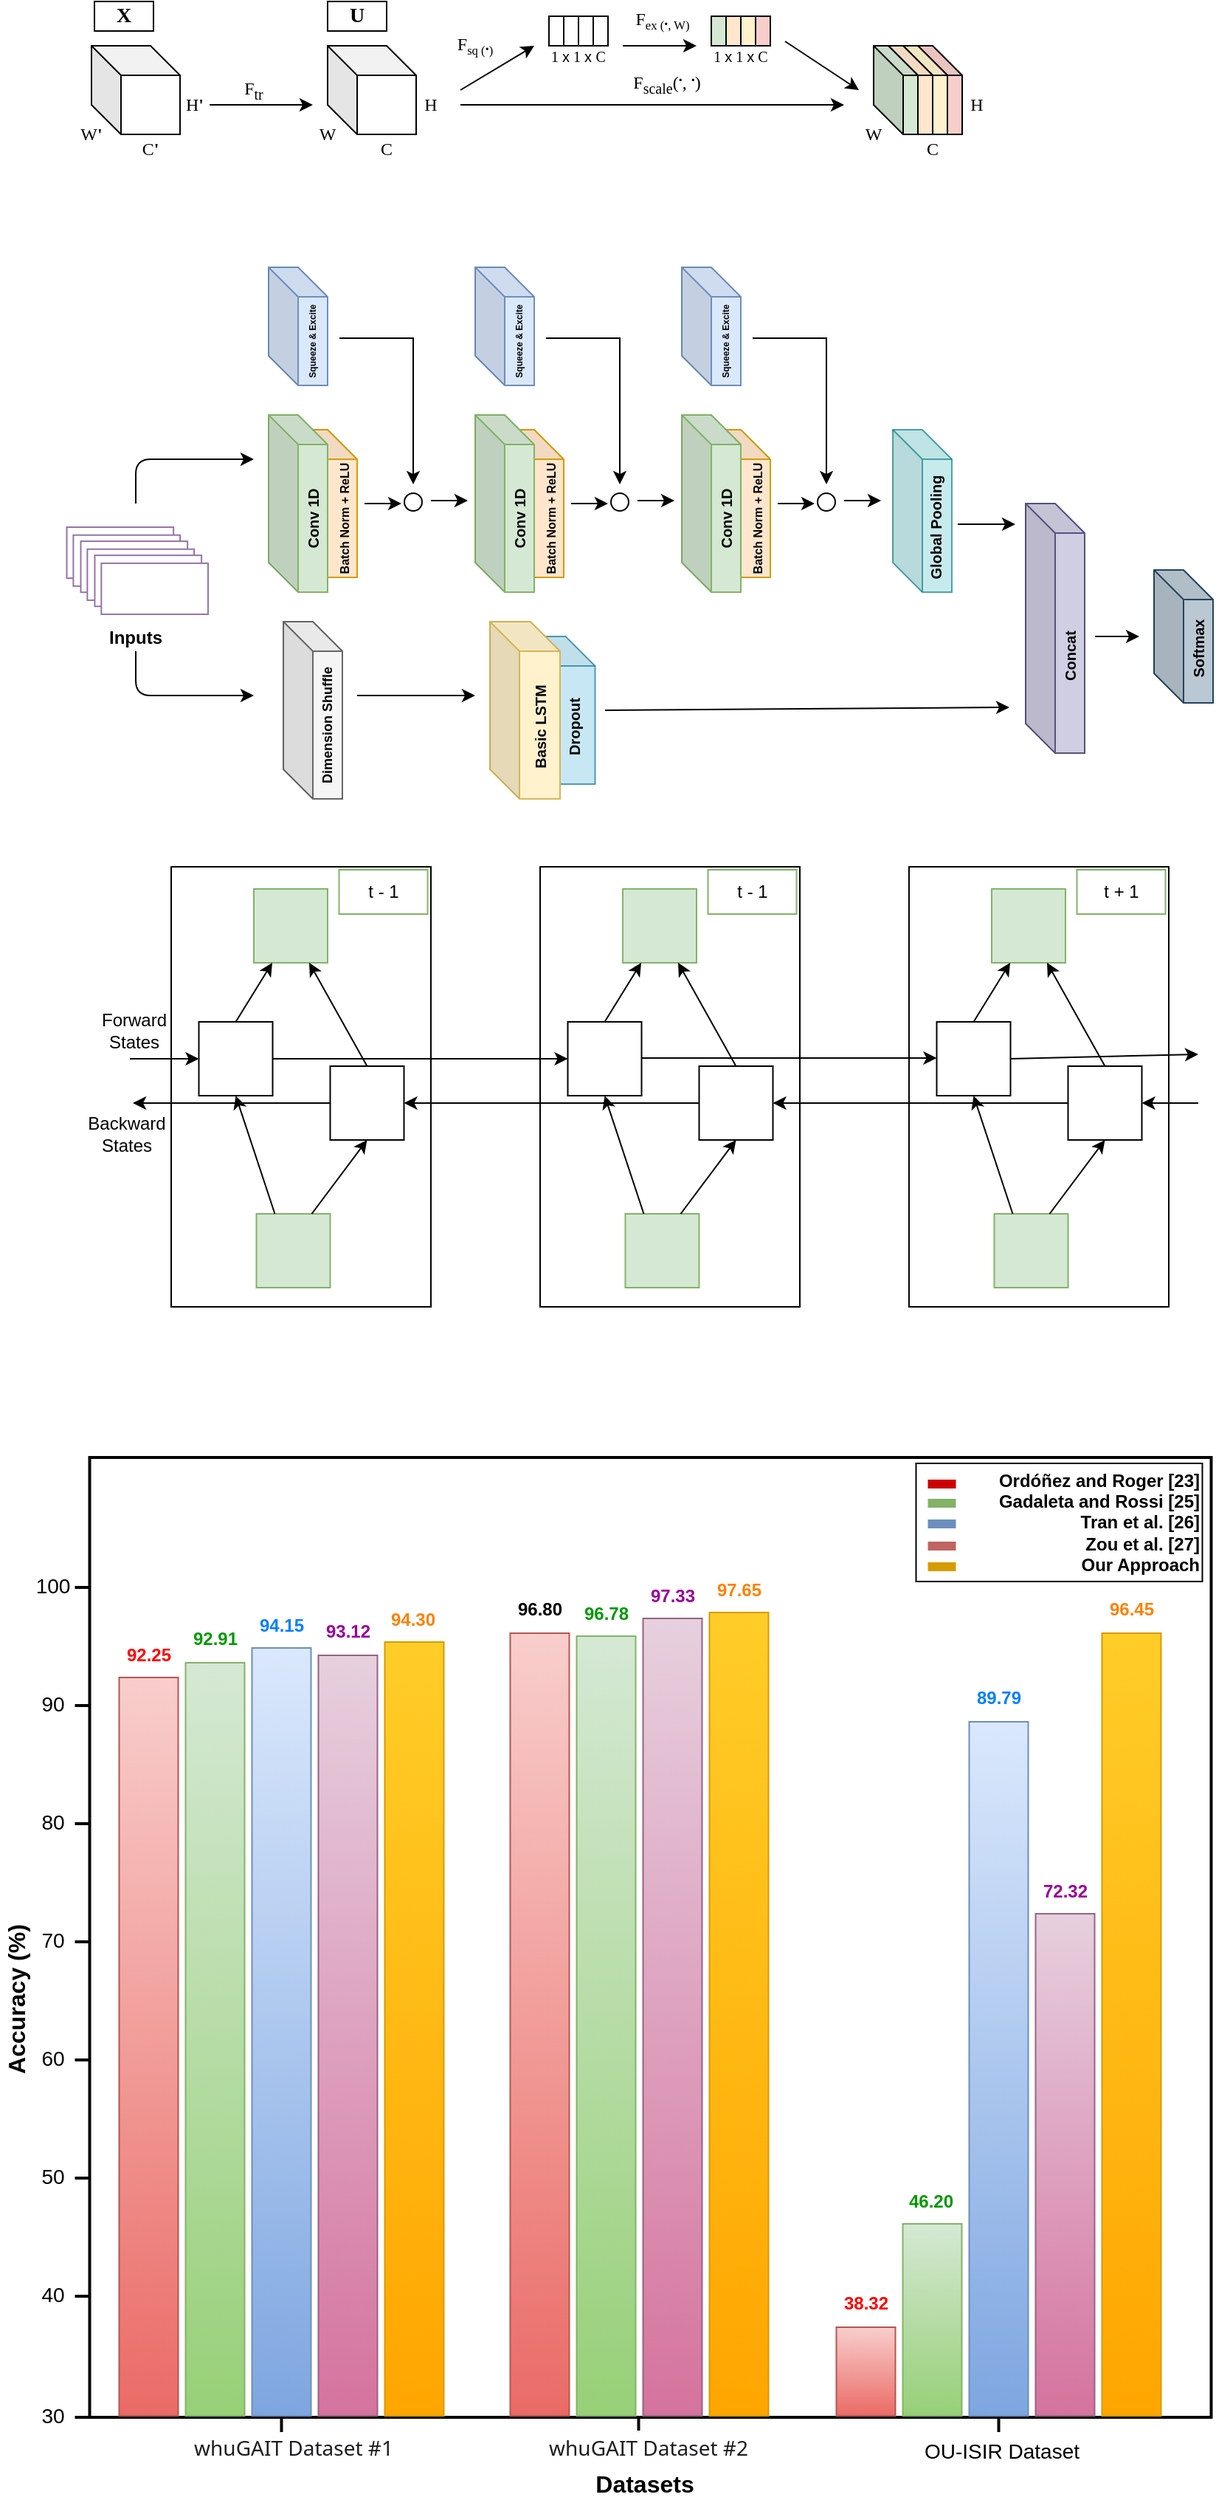 <mxfile version="17.4.0" type="github">
  <diagram id="zV46lwEu7LYRULikq-Hr" name="Page-1">
    <mxGraphModel dx="960" dy="587" grid="0" gridSize="10" guides="1" tooltips="1" connect="1" arrows="1" fold="1" page="1" pageScale="1" pageWidth="850" pageHeight="1100" math="0" shadow="0">
      <root>
        <mxCell id="0" />
        <mxCell id="1" parent="0" />
        <mxCell id="uJYRLRxjO0DMNSVMY0b4-1" value="" style="shape=cube;whiteSpace=wrap;html=1;boundedLbl=1;backgroundOutline=1;darkOpacity=0.05;darkOpacity2=0.1;" parent="1" vertex="1">
          <mxGeometry x="80" y="200" width="60" height="60" as="geometry" />
        </mxCell>
        <mxCell id="uJYRLRxjO0DMNSVMY0b4-3" value="" style="shape=cube;whiteSpace=wrap;html=1;boundedLbl=1;backgroundOutline=1;darkOpacity=0.05;darkOpacity2=0.1;" parent="1" vertex="1">
          <mxGeometry x="240" y="200" width="60" height="60" as="geometry" />
        </mxCell>
        <mxCell id="uJYRLRxjO0DMNSVMY0b4-4" value="&lt;font face=&quot;Times New Roman&quot;&gt;F&lt;sub&gt;tr&lt;/sub&gt;&lt;/font&gt;" style="text;html=1;strokeColor=none;fillColor=none;align=center;verticalAlign=middle;whiteSpace=wrap;rounded=0;" parent="1" vertex="1">
          <mxGeometry x="170" y="220" width="40" height="20" as="geometry" />
        </mxCell>
        <mxCell id="uJYRLRxjO0DMNSVMY0b4-10" value="&lt;span style=&quot;font-family: &amp;#34;times new roman&amp;#34;&quot;&gt;W&lt;b&gt;&#39;&lt;/b&gt;&lt;/span&gt;" style="text;html=1;strokeColor=none;fillColor=none;align=center;verticalAlign=middle;whiteSpace=wrap;rounded=0;" parent="1" vertex="1">
          <mxGeometry x="60" y="250" width="40" height="20" as="geometry" />
        </mxCell>
        <mxCell id="uJYRLRxjO0DMNSVMY0b4-11" value="&lt;span style=&quot;font-family: &amp;#34;times new roman&amp;#34;&quot;&gt;H&lt;b&gt;&#39;&lt;/b&gt;&lt;/span&gt;" style="text;html=1;strokeColor=none;fillColor=none;align=center;verticalAlign=middle;whiteSpace=wrap;rounded=0;" parent="1" vertex="1">
          <mxGeometry x="130" y="230" width="40" height="20" as="geometry" />
        </mxCell>
        <mxCell id="uJYRLRxjO0DMNSVMY0b4-12" value="&lt;span style=&quot;font-family: &amp;#34;times new roman&amp;#34;&quot;&gt;&lt;b&gt;&lt;font style=&quot;font-size: 14px&quot;&gt;X&lt;/font&gt;&lt;/b&gt;&lt;/span&gt;" style="text;html=1;fillColor=none;align=center;verticalAlign=middle;whiteSpace=wrap;rounded=0;strokeColor=#000000;" parent="1" vertex="1">
          <mxGeometry x="82" y="170" width="40" height="20" as="geometry" />
        </mxCell>
        <mxCell id="uJYRLRxjO0DMNSVMY0b4-16" value="&lt;span style=&quot;font-family: &amp;#34;times new roman&amp;#34;&quot;&gt;C&lt;b&gt;&#39;&lt;/b&gt;&lt;/span&gt;" style="text;html=1;strokeColor=none;fillColor=none;align=center;verticalAlign=middle;whiteSpace=wrap;rounded=0;" parent="1" vertex="1">
          <mxGeometry x="100" y="260" width="40" height="20" as="geometry" />
        </mxCell>
        <mxCell id="uJYRLRxjO0DMNSVMY0b4-18" value="&lt;span style=&quot;font-family: &amp;quot;times new roman&amp;quot;; font-size: 10px;&quot;&gt;1 &lt;/span&gt;x&lt;span style=&quot;font-family: &amp;quot;times new roman&amp;quot;; font-size: 10px;&quot;&gt; 1 &lt;/span&gt;x &lt;span style=&quot;font-family: &amp;quot;times new roman&amp;quot;; font-size: 10px;&quot;&gt;C&lt;/span&gt;" style="text;html=1;strokeColor=none;fillColor=none;align=center;verticalAlign=middle;whiteSpace=wrap;rounded=0;fontSize=10;" parent="1" vertex="1">
          <mxGeometry x="385" y="197" width="50" height="20" as="geometry" />
        </mxCell>
        <mxCell id="uJYRLRxjO0DMNSVMY0b4-20" value="&lt;span style=&quot;font-family: &amp;#34;times new roman&amp;#34;&quot;&gt;&lt;b&gt;&lt;font style=&quot;font-size: 14px&quot;&gt;U&lt;/font&gt;&lt;/b&gt;&lt;/span&gt;" style="text;html=1;fillColor=none;align=center;verticalAlign=middle;whiteSpace=wrap;rounded=0;strokeColor=#000000;" parent="1" vertex="1">
          <mxGeometry x="240" y="170" width="40" height="20" as="geometry" />
        </mxCell>
        <mxCell id="uJYRLRxjO0DMNSVMY0b4-21" value="&lt;span style=&quot;font-family: &amp;#34;times new roman&amp;#34;&quot;&gt;W&lt;/span&gt;" style="text;html=1;strokeColor=none;fillColor=none;align=center;verticalAlign=middle;whiteSpace=wrap;rounded=0;" parent="1" vertex="1">
          <mxGeometry x="220" y="250" width="40" height="20" as="geometry" />
        </mxCell>
        <mxCell id="uJYRLRxjO0DMNSVMY0b4-22" value="&lt;span style=&quot;font-family: &amp;#34;times new roman&amp;#34;&quot;&gt;H&lt;/span&gt;" style="text;html=1;strokeColor=none;fillColor=none;align=center;verticalAlign=middle;whiteSpace=wrap;rounded=0;" parent="1" vertex="1">
          <mxGeometry x="290" y="230" width="40" height="20" as="geometry" />
        </mxCell>
        <mxCell id="uJYRLRxjO0DMNSVMY0b4-23" value="&lt;span style=&quot;font-family: &amp;#34;times new roman&amp;#34;&quot;&gt;C&lt;/span&gt;" style="text;html=1;strokeColor=none;fillColor=none;align=center;verticalAlign=middle;whiteSpace=wrap;rounded=0;" parent="1" vertex="1">
          <mxGeometry x="260" y="260" width="40" height="20" as="geometry" />
        </mxCell>
        <mxCell id="uJYRLRxjO0DMNSVMY0b4-27" value="" style="endArrow=classic;html=1;" parent="1" edge="1">
          <mxGeometry width="50" height="50" relative="1" as="geometry">
            <mxPoint x="330" y="240" as="sourcePoint" />
            <mxPoint x="590" y="240" as="targetPoint" />
          </mxGeometry>
        </mxCell>
        <mxCell id="uJYRLRxjO0DMNSVMY0b4-28" value="" style="endArrow=classic;html=1;" parent="1" edge="1">
          <mxGeometry width="50" height="50" relative="1" as="geometry">
            <mxPoint x="330" y="230" as="sourcePoint" />
            <mxPoint x="380" y="200" as="targetPoint" />
          </mxGeometry>
        </mxCell>
        <mxCell id="uJYRLRxjO0DMNSVMY0b4-30" value="" style="endArrow=classic;html=1;" parent="1" edge="1">
          <mxGeometry width="50" height="50" relative="1" as="geometry">
            <mxPoint x="440" y="200" as="sourcePoint" />
            <mxPoint x="490" y="200" as="targetPoint" />
          </mxGeometry>
        </mxCell>
        <mxCell id="uJYRLRxjO0DMNSVMY0b4-31" value="" style="endArrow=classic;html=1;" parent="1" edge="1">
          <mxGeometry width="50" height="50" relative="1" as="geometry">
            <mxPoint x="550" y="197" as="sourcePoint" />
            <mxPoint x="600" y="230" as="targetPoint" />
          </mxGeometry>
        </mxCell>
        <mxCell id="uJYRLRxjO0DMNSVMY0b4-32" value="&lt;span style=&quot;font-family: &amp;#34;times new roman&amp;#34;&quot;&gt;W&lt;/span&gt;" style="text;html=1;strokeColor=none;fillColor=none;align=center;verticalAlign=middle;whiteSpace=wrap;rounded=0;" parent="1" vertex="1">
          <mxGeometry x="590" y="250" width="40" height="20" as="geometry" />
        </mxCell>
        <mxCell id="uJYRLRxjO0DMNSVMY0b4-35" value="&lt;font face=&quot;Times New Roman&quot;&gt;F&lt;sub&gt;scale&lt;/sub&gt;(&lt;b&gt;&lt;sup&gt;.&lt;/sup&gt;&lt;/b&gt;, &lt;b&gt;&lt;sup&gt;.&lt;/sup&gt;&lt;/b&gt;)&lt;/font&gt;" style="text;html=1;strokeColor=none;fillColor=none;align=center;verticalAlign=middle;whiteSpace=wrap;rounded=0;" parent="1" vertex="1">
          <mxGeometry x="440" y="215" width="60" height="20" as="geometry" />
        </mxCell>
        <mxCell id="uJYRLRxjO0DMNSVMY0b4-36" value="&lt;font face=&quot;Times New Roman&quot;&gt;F&lt;span style=&quot;font-size: 10px&quot;&gt;&lt;sub&gt;sq (&lt;/sub&gt;&lt;b&gt;.&lt;/b&gt;&lt;sub&gt;)&lt;/sub&gt;&lt;/span&gt;&lt;/font&gt;" style="text;html=1;strokeColor=none;fillColor=none;align=center;verticalAlign=middle;whiteSpace=wrap;rounded=0;" parent="1" vertex="1">
          <mxGeometry x="320" y="190" width="40" height="20" as="geometry" />
        </mxCell>
        <mxCell id="uJYRLRxjO0DMNSVMY0b4-41" value="" style="group" parent="1" vertex="1" connectable="0">
          <mxGeometry x="390" y="180" width="40" height="20" as="geometry" />
        </mxCell>
        <mxCell id="uJYRLRxjO0DMNSVMY0b4-24" value="" style="rounded=0;whiteSpace=wrap;html=1;strokeColor=#000000;" parent="uJYRLRxjO0DMNSVMY0b4-41" vertex="1">
          <mxGeometry width="40" height="20" as="geometry" />
        </mxCell>
        <mxCell id="uJYRLRxjO0DMNSVMY0b4-37" value="" style="endArrow=none;html=1;exitX=0.75;exitY=0;exitDx=0;exitDy=0;entryX=0.75;entryY=1;entryDx=0;entryDy=0;" parent="uJYRLRxjO0DMNSVMY0b4-41" source="uJYRLRxjO0DMNSVMY0b4-24" target="uJYRLRxjO0DMNSVMY0b4-24" edge="1">
          <mxGeometry width="50" height="50" relative="1" as="geometry">
            <mxPoint x="12.426" y="110" as="sourcePoint" />
            <mxPoint x="31.544" y="60" as="targetPoint" />
          </mxGeometry>
        </mxCell>
        <mxCell id="uJYRLRxjO0DMNSVMY0b4-38" value="" style="endArrow=none;html=1;exitX=0.5;exitY=0;exitDx=0;exitDy=0;entryX=0.5;entryY=1;entryDx=0;entryDy=0;" parent="uJYRLRxjO0DMNSVMY0b4-41" source="uJYRLRxjO0DMNSVMY0b4-24" target="uJYRLRxjO0DMNSVMY0b4-24" edge="1">
          <mxGeometry width="50" height="50" relative="1" as="geometry">
            <mxPoint x="12.426" y="110" as="sourcePoint" />
            <mxPoint x="31.544" y="60" as="targetPoint" />
          </mxGeometry>
        </mxCell>
        <mxCell id="uJYRLRxjO0DMNSVMY0b4-39" value="" style="endArrow=none;html=1;exitX=0.25;exitY=0;exitDx=0;exitDy=0;entryX=0.25;entryY=1;entryDx=0;entryDy=0;" parent="uJYRLRxjO0DMNSVMY0b4-41" source="uJYRLRxjO0DMNSVMY0b4-24" target="uJYRLRxjO0DMNSVMY0b4-24" edge="1">
          <mxGeometry width="50" height="50" relative="1" as="geometry">
            <mxPoint x="12.426" y="110" as="sourcePoint" />
            <mxPoint x="31.544" y="60" as="targetPoint" />
          </mxGeometry>
        </mxCell>
        <mxCell id="uJYRLRxjO0DMNSVMY0b4-47" value="&lt;font face=&quot;Times New Roman&quot;&gt;F&lt;span style=&quot;font-size: 10px&quot;&gt;&lt;sub&gt;ex (&lt;/sub&gt;&lt;b&gt;.&lt;/b&gt;&lt;sub&gt;, W)&lt;/sub&gt;&lt;/span&gt;&lt;/font&gt;" style="text;html=1;strokeColor=none;fillColor=none;align=center;verticalAlign=middle;whiteSpace=wrap;rounded=0;" parent="1" vertex="1">
          <mxGeometry x="442.5" y="173" width="47.5" height="20" as="geometry" />
        </mxCell>
        <mxCell id="uJYRLRxjO0DMNSVMY0b4-61" value="" style="group" parent="1" vertex="1" connectable="0">
          <mxGeometry x="500" y="180" width="40" height="20" as="geometry" />
        </mxCell>
        <mxCell id="uJYRLRxjO0DMNSVMY0b4-42" value="" style="group;strokeWidth=1;fillColor=#d5e8d4;container=0;strokeColor=#000000;" parent="uJYRLRxjO0DMNSVMY0b4-61" vertex="1" connectable="0">
          <mxGeometry width="10" height="20" as="geometry" />
        </mxCell>
        <mxCell id="uJYRLRxjO0DMNSVMY0b4-50" value="" style="rounded=0;whiteSpace=wrap;html=1;fillColor=#f8cecc;" parent="uJYRLRxjO0DMNSVMY0b4-61" vertex="1">
          <mxGeometry x="30" width="10" height="20" as="geometry" />
        </mxCell>
        <mxCell id="uJYRLRxjO0DMNSVMY0b4-51" value="" style="rounded=0;whiteSpace=wrap;html=1;fillColor=#fff2cc;" parent="uJYRLRxjO0DMNSVMY0b4-61" vertex="1">
          <mxGeometry x="20" width="10" height="20" as="geometry" />
        </mxCell>
        <mxCell id="uJYRLRxjO0DMNSVMY0b4-52" value="" style="rounded=0;whiteSpace=wrap;html=1;fillColor=#ffe6cc;" parent="uJYRLRxjO0DMNSVMY0b4-61" vertex="1">
          <mxGeometry x="10" width="10" height="20" as="geometry" />
        </mxCell>
        <mxCell id="uJYRLRxjO0DMNSVMY0b4-63" value="" style="group" parent="1" vertex="1" connectable="0">
          <mxGeometry x="610" y="200" width="90" height="80" as="geometry" />
        </mxCell>
        <mxCell id="uJYRLRxjO0DMNSVMY0b4-33" value="&lt;span style=&quot;font-family: &amp;#34;times new roman&amp;#34;&quot;&gt;H&lt;/span&gt;" style="text;html=1;strokeColor=none;fillColor=none;align=center;verticalAlign=middle;whiteSpace=wrap;rounded=0;" parent="uJYRLRxjO0DMNSVMY0b4-63" vertex="1">
          <mxGeometry x="50" y="30" width="40" height="20" as="geometry" />
        </mxCell>
        <mxCell id="uJYRLRxjO0DMNSVMY0b4-34" value="&lt;span style=&quot;font-family: &amp;#34;times new roman&amp;#34;&quot;&gt;C&lt;/span&gt;" style="text;html=1;strokeColor=none;fillColor=none;align=center;verticalAlign=middle;whiteSpace=wrap;rounded=0;" parent="uJYRLRxjO0DMNSVMY0b4-63" vertex="1">
          <mxGeometry x="20" y="60" width="40" height="20" as="geometry" />
        </mxCell>
        <mxCell id="uJYRLRxjO0DMNSVMY0b4-60" value="" style="group" parent="uJYRLRxjO0DMNSVMY0b4-63" vertex="1" connectable="0">
          <mxGeometry width="60" height="60" as="geometry" />
        </mxCell>
        <mxCell id="uJYRLRxjO0DMNSVMY0b4-55" value="" style="shape=cube;whiteSpace=wrap;html=1;boundedLbl=1;backgroundOutline=1;darkOpacity=0.05;darkOpacity2=0.1;fillColor=#f8cecc;" parent="uJYRLRxjO0DMNSVMY0b4-60" vertex="1">
          <mxGeometry x="30" width="30" height="60" as="geometry" />
        </mxCell>
        <mxCell id="uJYRLRxjO0DMNSVMY0b4-57" value="" style="shape=cube;whiteSpace=wrap;html=1;boundedLbl=1;backgroundOutline=1;darkOpacity=0.05;darkOpacity2=0.1;fillColor=#fff2cc;" parent="uJYRLRxjO0DMNSVMY0b4-60" vertex="1">
          <mxGeometry x="20" width="30" height="60" as="geometry" />
        </mxCell>
        <mxCell id="uJYRLRxjO0DMNSVMY0b4-58" value="" style="shape=cube;whiteSpace=wrap;html=1;boundedLbl=1;backgroundOutline=1;darkOpacity=0.05;darkOpacity2=0.1;fillColor=#ffe6cc;" parent="uJYRLRxjO0DMNSVMY0b4-60" vertex="1">
          <mxGeometry x="10" width="30" height="60" as="geometry" />
        </mxCell>
        <mxCell id="uJYRLRxjO0DMNSVMY0b4-59" value="" style="shape=cube;whiteSpace=wrap;html=1;boundedLbl=1;backgroundOutline=1;darkOpacity=0.05;darkOpacity2=0.1;fillColor=#d5e8d4;" parent="uJYRLRxjO0DMNSVMY0b4-60" vertex="1">
          <mxGeometry width="30" height="60" as="geometry" />
        </mxCell>
        <mxCell id="uJYRLRxjO0DMNSVMY0b4-64" value="" style="endArrow=classic;html=1;" parent="1" edge="1">
          <mxGeometry width="50" height="50" relative="1" as="geometry">
            <mxPoint x="160" y="240" as="sourcePoint" />
            <mxPoint x="230" y="240" as="targetPoint" />
          </mxGeometry>
        </mxCell>
        <mxCell id="uJYRLRxjO0DMNSVMY0b4-65" value="&lt;span style=&quot;font-family: &amp;quot;times new roman&amp;quot;; font-size: 10px;&quot;&gt;1 &lt;/span&gt;x&lt;span style=&quot;font-family: &amp;quot;times new roman&amp;quot;; font-size: 10px;&quot;&gt; 1 &lt;/span&gt;x&lt;span style=&quot;font-family: &amp;quot;times new roman&amp;quot;; font-size: 10px;&quot;&gt; C&lt;/span&gt;" style="text;html=1;strokeColor=none;fillColor=none;align=center;verticalAlign=middle;whiteSpace=wrap;rounded=0;fontSize=10;" parent="1" vertex="1">
          <mxGeometry x="495" y="197" width="50" height="20" as="geometry" />
        </mxCell>
        <mxCell id="E2jfVv6IwUMjEt1L54zc-5" value="&lt;b&gt;Inputs&lt;/b&gt;" style="text;html=1;strokeColor=none;fillColor=none;align=center;verticalAlign=middle;whiteSpace=wrap;rounded=0;" parent="1" vertex="1">
          <mxGeometry x="90" y="591" width="40" height="20" as="geometry" />
        </mxCell>
        <mxCell id="E2jfVv6IwUMjEt1L54zc-6" value="" style="shape=cube;whiteSpace=wrap;html=1;boundedLbl=1;backgroundOutline=1;darkOpacity=0.05;darkOpacity2=0.1;fillColor=#f5f5f5;strokeColor=#666666;fontColor=#333333;" parent="1" vertex="1">
          <mxGeometry x="210" y="590" width="40" height="120" as="geometry" />
        </mxCell>
        <mxCell id="E2jfVv6IwUMjEt1L54zc-42" value="&lt;font size=&quot;1&quot;&gt;&lt;b style=&quot;font-size: 9px&quot;&gt;Dimension Shuffle&lt;/b&gt;&lt;/font&gt;" style="text;html=1;strokeColor=none;fillColor=none;align=center;verticalAlign=middle;whiteSpace=wrap;rounded=0;rotation=-90;" parent="1" vertex="1">
          <mxGeometry x="189" y="650" width="100" height="20" as="geometry" />
        </mxCell>
        <mxCell id="E2jfVv6IwUMjEt1L54zc-72" value="" style="endArrow=classic;html=1;" parent="1" edge="1">
          <mxGeometry width="50" height="50" relative="1" as="geometry">
            <mxPoint x="110" y="510" as="sourcePoint" />
            <mxPoint x="190" y="480" as="targetPoint" />
            <Array as="points">
              <mxPoint x="110" y="480" />
            </Array>
          </mxGeometry>
        </mxCell>
        <mxCell id="E2jfVv6IwUMjEt1L54zc-74" value="" style="endArrow=classic;html=1;" parent="1" edge="1">
          <mxGeometry width="50" height="50" relative="1" as="geometry">
            <mxPoint x="110" y="610" as="sourcePoint" />
            <mxPoint x="190" y="640" as="targetPoint" />
            <Array as="points">
              <mxPoint x="110" y="640" />
            </Array>
          </mxGeometry>
        </mxCell>
        <mxCell id="E2jfVv6IwUMjEt1L54zc-79" value="" style="endArrow=classic;html=1;" parent="1" edge="1">
          <mxGeometry width="50" height="50" relative="1" as="geometry">
            <mxPoint x="260" y="640" as="sourcePoint" />
            <mxPoint x="340" y="640" as="targetPoint" />
          </mxGeometry>
        </mxCell>
        <mxCell id="E2jfVv6IwUMjEt1L54zc-27" value="" style="shape=cube;whiteSpace=wrap;html=1;boundedLbl=1;backgroundOutline=1;darkOpacity=0.05;darkOpacity2=0.1;fillColor=#b1ddf0;strokeColor=#10739e;opacity=70;" parent="1" vertex="1">
          <mxGeometry x="373.75" y="600" width="47.5" height="100" as="geometry" />
        </mxCell>
        <mxCell id="E2jfVv6IwUMjEt1L54zc-28" value="" style="shape=cube;whiteSpace=wrap;html=1;boundedLbl=1;backgroundOutline=1;darkOpacity=0.05;darkOpacity2=0.1;fillColor=#fff2cc;strokeColor=#d6b656;" parent="1" vertex="1">
          <mxGeometry x="350" y="590" width="47.5" height="120" as="geometry" />
        </mxCell>
        <mxCell id="E2jfVv6IwUMjEt1L54zc-48" value="&lt;font style=&quot;font-size: 10px&quot;&gt;&lt;b&gt;Basic LSTM&lt;/b&gt;&lt;/font&gt;" style="text;html=1;strokeColor=none;fillColor=none;align=center;verticalAlign=middle;whiteSpace=wrap;rounded=0;rotation=-90;" parent="1" vertex="1">
          <mxGeometry x="334" y="651" width="100" height="20" as="geometry" />
        </mxCell>
        <mxCell id="E2jfVv6IwUMjEt1L54zc-51" value="&lt;font style=&quot;font-size: 10px&quot;&gt;&lt;b&gt;Dropout&lt;/b&gt;&lt;/font&gt;" style="text;html=1;strokeColor=none;fillColor=none;align=center;verticalAlign=middle;whiteSpace=wrap;rounded=0;rotation=-90;" parent="1" vertex="1">
          <mxGeometry x="357" y="651" width="100" height="20" as="geometry" />
        </mxCell>
        <mxCell id="YFkNAvKXcPWgVJD1HpIC-57" value="&lt;b&gt;&lt;font style=&quot;font-size: 16px&quot;&gt;Accuracy (%)&lt;/font&gt;&lt;/b&gt;" style="text;html=1;strokeColor=none;fillColor=none;align=center;verticalAlign=middle;whiteSpace=wrap;rounded=0;opacity=60;rotation=-90;" parent="1" vertex="1">
          <mxGeometry x="-41.25" y="1513" width="140" height="20" as="geometry" />
        </mxCell>
        <mxCell id="YFkNAvKXcPWgVJD1HpIC-8" value="" style="endArrow=none;html=1;strokeWidth=2;endFill=0;" parent="1" edge="1">
          <mxGeometry x="18.75" y="1155" width="50" height="50" as="geometry">
            <mxPoint x="78.75" y="1807" as="sourcePoint" />
            <mxPoint x="78.75" y="1155" as="targetPoint" />
          </mxGeometry>
        </mxCell>
        <mxCell id="YFkNAvKXcPWgVJD1HpIC-7" value="" style="endArrow=none;html=1;strokeWidth=2;endFill=0;" parent="1" edge="1">
          <mxGeometry x="18.75" y="1155" width="50" height="50" as="geometry">
            <mxPoint x="78.75" y="1806" as="sourcePoint" />
            <mxPoint x="838.75" y="1806" as="targetPoint" />
          </mxGeometry>
        </mxCell>
        <mxCell id="YFkNAvKXcPWgVJD1HpIC-9" value="" style="rounded=0;whiteSpace=wrap;html=1;fillColor=#f8cecc;strokeColor=#b85450;gradientColor=#ea6b66;" parent="1" vertex="1">
          <mxGeometry x="98.75" y="1305" width="40" height="500" as="geometry" />
        </mxCell>
        <mxCell id="YFkNAvKXcPWgVJD1HpIC-11" value="" style="endArrow=none;html=1;fontStyle=1;strokeWidth=2;" parent="1" edge="1">
          <mxGeometry x="18.75" y="1155" width="50" height="50" as="geometry">
            <mxPoint x="68.75" y="1324" as="sourcePoint" />
            <mxPoint x="78.75" y="1324" as="targetPoint" />
          </mxGeometry>
        </mxCell>
        <mxCell id="YFkNAvKXcPWgVJD1HpIC-12" value="" style="endArrow=none;html=1;fontStyle=1;strokeWidth=2;" parent="1" edge="1">
          <mxGeometry x="18.75" y="1155" width="50" height="50" as="geometry">
            <mxPoint x="68.75" y="1404" as="sourcePoint" />
            <mxPoint x="78.75" y="1404" as="targetPoint" />
          </mxGeometry>
        </mxCell>
        <mxCell id="YFkNAvKXcPWgVJD1HpIC-13" value="" style="endArrow=none;html=1;fontStyle=1;strokeWidth=2;" parent="1" edge="1">
          <mxGeometry x="18.75" y="1155" width="50" height="50" as="geometry">
            <mxPoint x="68.75" y="1484" as="sourcePoint" />
            <mxPoint x="78.75" y="1484" as="targetPoint" />
          </mxGeometry>
        </mxCell>
        <mxCell id="YFkNAvKXcPWgVJD1HpIC-14" value="" style="endArrow=none;html=1;fontStyle=1;strokeWidth=2;" parent="1" edge="1">
          <mxGeometry x="18.75" y="1155" width="50" height="50" as="geometry">
            <mxPoint x="68.75" y="1564" as="sourcePoint" />
            <mxPoint x="78.75" y="1564" as="targetPoint" />
          </mxGeometry>
        </mxCell>
        <mxCell id="YFkNAvKXcPWgVJD1HpIC-15" value="" style="endArrow=none;html=1;fontStyle=1;strokeWidth=2;" parent="1" edge="1">
          <mxGeometry x="18.75" y="1155" width="50" height="50" as="geometry">
            <mxPoint x="68.75" y="1644" as="sourcePoint" />
            <mxPoint x="78.75" y="1644" as="targetPoint" />
          </mxGeometry>
        </mxCell>
        <mxCell id="YFkNAvKXcPWgVJD1HpIC-16" value="" style="endArrow=none;html=1;fontStyle=1;strokeWidth=2;" parent="1" edge="1">
          <mxGeometry x="18.75" y="1155" width="50" height="50" as="geometry">
            <mxPoint x="68.75" y="1724" as="sourcePoint" />
            <mxPoint x="78.75" y="1724" as="targetPoint" />
          </mxGeometry>
        </mxCell>
        <mxCell id="YFkNAvKXcPWgVJD1HpIC-17" value="" style="rounded=0;whiteSpace=wrap;html=1;fillColor=#d5e8d4;strokeColor=#82b366;gradientColor=#97d077;" parent="1" vertex="1">
          <mxGeometry x="143.75" y="1295" width="40" height="510" as="geometry" />
        </mxCell>
        <mxCell id="YFkNAvKXcPWgVJD1HpIC-18" value="" style="rounded=0;whiteSpace=wrap;html=1;fillColor=#f8cecc;strokeColor=#b85450;gradientColor=#ea6b66;" parent="1" vertex="1">
          <mxGeometry x="363.75" y="1275" width="40" height="530" as="geometry" />
        </mxCell>
        <mxCell id="YFkNAvKXcPWgVJD1HpIC-19" value="" style="rounded=0;whiteSpace=wrap;html=1;fillColor=#dae8fc;strokeColor=#6c8ebf;gradientColor=#7ea6e0;" parent="1" vertex="1">
          <mxGeometry x="188.75" y="1285" width="40" height="520" as="geometry" />
        </mxCell>
        <mxCell id="YFkNAvKXcPWgVJD1HpIC-20" value="" style="rounded=0;whiteSpace=wrap;html=1;fillColor=#e6d0de;strokeColor=#996185;gradientColor=#d5739d;" parent="1" vertex="1">
          <mxGeometry x="233.75" y="1290" width="40" height="515" as="geometry" />
        </mxCell>
        <mxCell id="YFkNAvKXcPWgVJD1HpIC-21" value="" style="rounded=0;whiteSpace=wrap;html=1;fillColor=#d5e8d4;strokeColor=#82b366;gradientColor=#97d077;" parent="1" vertex="1">
          <mxGeometry x="408.75" y="1277" width="40" height="528" as="geometry" />
        </mxCell>
        <mxCell id="YFkNAvKXcPWgVJD1HpIC-22" value="" style="rounded=0;whiteSpace=wrap;html=1;fillColor=#e6d0de;strokeColor=#996185;gradientColor=#d5739d;" parent="1" vertex="1">
          <mxGeometry x="453.75" y="1265" width="40" height="540" as="geometry" />
        </mxCell>
        <mxCell id="YFkNAvKXcPWgVJD1HpIC-23" value="" style="rounded=0;whiteSpace=wrap;html=1;fillColor=#ffcd28;strokeColor=#d79b00;gradientColor=#ffa500;" parent="1" vertex="1">
          <mxGeometry x="498.75" y="1261" width="40" height="544" as="geometry" />
        </mxCell>
        <mxCell id="YFkNAvKXcPWgVJD1HpIC-24" value="" style="rounded=0;whiteSpace=wrap;html=1;fillColor=#f8cecc;strokeColor=#b85450;gradientColor=#ea6b66;" parent="1" vertex="1">
          <mxGeometry x="584.75" y="1745" width="40" height="60" as="geometry" />
        </mxCell>
        <mxCell id="YFkNAvKXcPWgVJD1HpIC-25" value="" style="rounded=0;whiteSpace=wrap;html=1;fillColor=#ffcd28;strokeColor=#d79b00;gradientColor=#ffa500;" parent="1" vertex="1">
          <mxGeometry x="764.75" y="1275" width="40" height="530" as="geometry" />
        </mxCell>
        <mxCell id="YFkNAvKXcPWgVJD1HpIC-26" value="" style="rounded=0;whiteSpace=wrap;html=1;fillColor=#dae8fc;strokeColor=#6c8ebf;gradientColor=#7ea6e0;" parent="1" vertex="1">
          <mxGeometry x="674.75" y="1335" width="40" height="470" as="geometry" />
        </mxCell>
        <mxCell id="YFkNAvKXcPWgVJD1HpIC-27" value="" style="rounded=0;whiteSpace=wrap;html=1;fillColor=#d5e8d4;strokeColor=#82b366;gradientColor=#97d077;" parent="1" vertex="1">
          <mxGeometry x="629.75" y="1675" width="40" height="130" as="geometry" />
        </mxCell>
        <mxCell id="YFkNAvKXcPWgVJD1HpIC-32" value="" style="rounded=0;whiteSpace=wrap;html=1;fillColor=#ffcd28;strokeColor=#d79b00;gradientColor=#ffa500;" parent="1" vertex="1">
          <mxGeometry x="278.75" y="1281" width="40" height="524" as="geometry" />
        </mxCell>
        <mxCell id="YFkNAvKXcPWgVJD1HpIC-33" value="" style="rounded=0;whiteSpace=wrap;html=1;fillColor=#e6d0de;strokeColor=#996185;gradientColor=#d5739d;" parent="1" vertex="1">
          <mxGeometry x="719.75" y="1465" width="40" height="340" as="geometry" />
        </mxCell>
        <mxCell id="YFkNAvKXcPWgVJD1HpIC-49" value="" style="group" parent="1" vertex="1" connectable="0">
          <mxGeometry x="638.75" y="1160" width="194" height="80" as="geometry" />
        </mxCell>
        <mxCell id="YFkNAvKXcPWgVJD1HpIC-50" value="&lt;b&gt;&lt;font style=&quot;font-size: 12px&quot;&gt;&lt;span style=&quot;color: rgb(5 , 5 , 5)&quot;&gt;Ordóñez&lt;/span&gt;&lt;font data-font-src=&quot;https://fonts.googleapis.com/css?family=cm+roman&quot; style=&quot;font-size: 12px&quot;&gt;&amp;nbsp;and Roger [23]&lt;br&gt;&lt;div&gt;&lt;b&gt;&lt;font data-font-src=&quot;https://fonts.googleapis.com/css?family=cm+roman&quot;&gt;Gadaleta and Rossi [25]&lt;/font&gt;&lt;/b&gt;&lt;/div&gt;&lt;div&gt;&lt;b&gt;&lt;font data-font-src=&quot;https://fonts.googleapis.com/css?family=cm+roman&quot;&gt;Tran et al. [26]&lt;/font&gt;&lt;/b&gt;&lt;/div&gt;&lt;/font&gt;&lt;/font&gt;&lt;/b&gt;&lt;div&gt;&lt;b&gt;&lt;font data-font-src=&quot;https://fonts.googleapis.com/css?family=cm+roman&quot; style=&quot;font-size: 12px&quot;&gt;Zou et al. [27]&lt;/font&gt;&lt;/b&gt;&lt;/div&gt;&lt;div&gt;&lt;b&gt;&lt;font data-font-src=&quot;https://fonts.googleapis.com/css?family=cm+roman&quot; style=&quot;font-size: 12px&quot;&gt;Our Approach&lt;/font&gt;&lt;/b&gt;&lt;/div&gt;" style="text;html=1;fillColor=none;align=right;verticalAlign=middle;whiteSpace=wrap;rounded=0;strokeColor=#000000;" parent="YFkNAvKXcPWgVJD1HpIC-49" vertex="1">
          <mxGeometry width="194" height="80" as="geometry" />
        </mxCell>
        <mxCell id="YFkNAvKXcPWgVJD1HpIC-58" value="&lt;b&gt;&lt;font color=&quot;#ff0000&quot;&gt;92.25&lt;/font&gt;&lt;/b&gt;" style="text;html=1;strokeColor=none;fillColor=none;align=center;verticalAlign=middle;whiteSpace=wrap;rounded=0;opacity=60;" parent="1" vertex="1">
          <mxGeometry x="98.75" y="1280" width="40" height="20" as="geometry" />
        </mxCell>
        <mxCell id="YFkNAvKXcPWgVJD1HpIC-59" value="&lt;b&gt;&lt;font color=&quot;#ff8000&quot;&gt;94.30&lt;/font&gt;&lt;/b&gt;" style="text;html=1;strokeColor=none;fillColor=none;align=center;verticalAlign=middle;whiteSpace=wrap;rounded=0;opacity=60;" parent="1" vertex="1">
          <mxGeometry x="277.75" y="1256" width="40" height="20" as="geometry" />
        </mxCell>
        <mxCell id="YFkNAvKXcPWgVJD1HpIC-60" value="&lt;b&gt;&lt;font color=&quot;#990099&quot;&gt;93.12&lt;/font&gt;&lt;/b&gt;" style="text;html=1;strokeColor=none;fillColor=none;align=center;verticalAlign=middle;whiteSpace=wrap;rounded=0;opacity=60;" parent="1" vertex="1">
          <mxGeometry x="233.75" y="1264" width="40" height="20" as="geometry" />
        </mxCell>
        <mxCell id="YFkNAvKXcPWgVJD1HpIC-61" value="&lt;b&gt;&lt;font color=&quot;#007fff&quot;&gt;94.15&lt;/font&gt;&lt;/b&gt;" style="text;html=1;strokeColor=none;fillColor=none;align=center;verticalAlign=middle;whiteSpace=wrap;rounded=0;opacity=60;" parent="1" vertex="1">
          <mxGeometry x="188.75" y="1260" width="40" height="20" as="geometry" />
        </mxCell>
        <mxCell id="YFkNAvKXcPWgVJD1HpIC-62" value="&lt;b&gt;&lt;font color=&quot;#009900&quot;&gt;92.91&lt;/font&gt;&lt;/b&gt;" style="text;html=1;strokeColor=none;fillColor=none;align=center;verticalAlign=middle;whiteSpace=wrap;rounded=0;opacity=60;" parent="1" vertex="1">
          <mxGeometry x="143.75" y="1269" width="40" height="20" as="geometry" />
        </mxCell>
        <mxCell id="YFkNAvKXcPWgVJD1HpIC-63" value="&lt;b&gt;96.80&lt;/b&gt;" style="text;html=1;strokeColor=none;fillColor=none;align=center;verticalAlign=middle;whiteSpace=wrap;rounded=0;opacity=60;" parent="1" vertex="1">
          <mxGeometry x="363.75" y="1249" width="40" height="20" as="geometry" />
        </mxCell>
        <mxCell id="YFkNAvKXcPWgVJD1HpIC-68" value="&lt;b&gt;&lt;font color=&quot;#009900&quot;&gt;96.78&lt;/font&gt;&lt;/b&gt;" style="text;html=1;strokeColor=none;fillColor=none;align=center;verticalAlign=middle;whiteSpace=wrap;rounded=0;opacity=60;" parent="1" vertex="1">
          <mxGeometry x="408.75" y="1252" width="40" height="20" as="geometry" />
        </mxCell>
        <mxCell id="YFkNAvKXcPWgVJD1HpIC-69" value="&lt;b&gt;&lt;font color=&quot;#007fff&quot;&gt;89.79&lt;/font&gt;&lt;/b&gt;" style="text;html=1;strokeColor=none;fillColor=none;align=center;verticalAlign=middle;whiteSpace=wrap;rounded=0;opacity=60;" parent="1" vertex="1">
          <mxGeometry x="674.75" y="1309" width="40" height="20" as="geometry" />
        </mxCell>
        <mxCell id="YFkNAvKXcPWgVJD1HpIC-70" value="&lt;b&gt;&lt;font color=&quot;#ff8000&quot;&gt;97.65&lt;/font&gt;&lt;/b&gt;" style="text;html=1;strokeColor=none;fillColor=none;align=center;verticalAlign=middle;whiteSpace=wrap;rounded=0;opacity=60;" parent="1" vertex="1">
          <mxGeometry x="498.75" y="1236" width="40" height="20" as="geometry" />
        </mxCell>
        <mxCell id="YFkNAvKXcPWgVJD1HpIC-71" value="&lt;b&gt;&lt;font color=&quot;#990099&quot;&gt;97.33&lt;/font&gt;&lt;/b&gt;" style="text;html=1;strokeColor=none;fillColor=none;align=center;verticalAlign=middle;whiteSpace=wrap;rounded=0;opacity=60;" parent="1" vertex="1">
          <mxGeometry x="453.75" y="1240" width="40" height="20" as="geometry" />
        </mxCell>
        <mxCell id="YFkNAvKXcPWgVJD1HpIC-72" value="&lt;b&gt;&lt;font color=&quot;#ff0000&quot;&gt;38.32&lt;/font&gt;&lt;/b&gt;" style="text;html=1;strokeColor=none;fillColor=none;align=center;verticalAlign=middle;whiteSpace=wrap;rounded=0;opacity=60;" parent="1" vertex="1">
          <mxGeometry x="584.75" y="1719" width="40" height="20" as="geometry" />
        </mxCell>
        <mxCell id="YFkNAvKXcPWgVJD1HpIC-73" value="&lt;b&gt;&lt;font color=&quot;#ff8000&quot;&gt;96.45&lt;/font&gt;&lt;/b&gt;" style="text;html=1;strokeColor=none;fillColor=none;align=center;verticalAlign=middle;whiteSpace=wrap;rounded=0;opacity=60;" parent="1" vertex="1">
          <mxGeometry x="764.75" y="1249" width="40" height="20" as="geometry" />
        </mxCell>
        <mxCell id="YFkNAvKXcPWgVJD1HpIC-74" value="&lt;b&gt;&lt;font color=&quot;#009900&quot;&gt;46.20&lt;/font&gt;&lt;/b&gt;" style="text;html=1;strokeColor=none;fillColor=none;align=center;verticalAlign=middle;whiteSpace=wrap;rounded=0;opacity=60;" parent="1" vertex="1">
          <mxGeometry x="628.75" y="1650" width="40" height="20" as="geometry" />
        </mxCell>
        <mxCell id="YFkNAvKXcPWgVJD1HpIC-75" value="&lt;b&gt;&lt;font color=&quot;#990099&quot;&gt;72.32&lt;/font&gt;&lt;/b&gt;" style="text;html=1;strokeColor=none;fillColor=none;align=center;verticalAlign=middle;whiteSpace=wrap;rounded=0;opacity=60;" parent="1" vertex="1">
          <mxGeometry x="719.75" y="1440" width="40" height="20" as="geometry" />
        </mxCell>
        <mxCell id="YFkNAvKXcPWgVJD1HpIC-76" value="&lt;font style=&quot;font-size: 14px;&quot;&gt;&lt;br style=&quot;font-size: 14px;&quot;&gt;&lt;/font&gt;&lt;span class=&quot;svngc6pa ay7djpcl ni8dbmo4 stjgntxs pmk7jnqg g0qnabr5 rfua0xdk&quot; style=&quot;height: 1px; overflow: hidden; position: absolute; width: 1px; clip: rect(1px, 1px, 1px, 1px); font-family: &amp;quot;segoe ui historic&amp;quot;, &amp;quot;segoe ui&amp;quot;, helvetica, arial, sans-serif; color: rgb(28, 30, 33); font-size: 14px;&quot;&gt;&lt;h4 class=&quot;gmql0nx0 l94mrbxd p1ri9a11 lzcic4wl&quot; dir=&quot;auto&quot; style=&quot;color: inherit; margin: 0px; padding: 0px; outline: none; font-family: inherit; font-size: 14px;&quot;&gt;&lt;div style=&quot;font-family: inherit; font-size: 14px;&quot;&gt;&lt;font style=&quot;font-size: 14px;&quot;&gt;Nahian sent&amp;nbsp;Today at 10:42 PM&lt;/font&gt;&lt;/div&gt;&lt;/h4&gt;&lt;/span&gt;&lt;div class=&quot;ni8dbmo4 stjgntxs g5ia77u1 ii04i59q j83agx80 cbu4d94t ll8tlv6m&quot; style=&quot;flex-direction: column; display: flex; align-items: flex-start; overflow: hidden; font-family: &amp;quot;segoe ui historic&amp;quot;, &amp;quot;segoe ui&amp;quot;, helvetica, arial, sans-serif; color: rgb(28, 30, 33); font-size: 14px;&quot;&gt;&lt;span class=&quot;tojvnm2t a6sixzi8 abs2jz4q a8s20v7p t1p8iaqh k5wvi7nf q3lfd5jv pk4s997a bipmatt0 cebpdrjk qowsmv63 owwhemhu dp1hu0rb dhp61c6y iyyx5f41&quot; style=&quot;align-items: inherit; display: inherit; height: inherit; min-width: inherit; min-height: inherit; width: inherit; flex-direction: inherit; max-width: inherit; max-height: inherit; font-family: inherit; font-size: 14px;&quot;&gt;&lt;div class=&quot;l60d2q6s d1544ag0 sj5x9vvc tw6a2znq l9j0dhe7 ni8dbmo4 stjgntxs qlfml3jp inkptoze e72ty7fz qmr60zad jm1wdb64 qv66sw1b ljqsnud1 g6srhlxm odn2s2vf&quot; style=&quot;padding: 7px 12px 8px; border-radius: 18px; overflow-wrap: break-word; position: relative; overflow: hidden; max-width: 564px; word-break: break-word; font-family: inherit; font-size: 14px;&quot;&gt;&lt;div dir=&quot;auto&quot; class=&quot;oo9gr5id&quot; style=&quot;font-family: inherit; font-size: 14px;&quot;&gt;&lt;span style=&quot;font-size: 14px;&quot;&gt;&lt;font style=&quot;font-size: 14px;&quot;&gt;whuGAIT Dataset #1&lt;/font&gt;&lt;/span&gt;&lt;/div&gt;&lt;/div&gt;&lt;/span&gt;&lt;/div&gt;" style="text;html=1;strokeColor=none;fillColor=none;align=center;verticalAlign=middle;whiteSpace=wrap;rounded=0;opacity=60;fontSize=14;fontStyle=0" parent="1" vertex="1">
          <mxGeometry x="124.75" y="1807" width="184" height="23" as="geometry" />
        </mxCell>
        <mxCell id="YFkNAvKXcPWgVJD1HpIC-77" value="&lt;div class=&quot;jn8vp64t l9j0dhe7 hpfvmrgz&quot; style=&quot;min-width: 0px; position: relative; font-size: 14px;&quot;&gt;&lt;div class=&quot;lzcic4wl&quot; tabindex=&quot;0&quot; style=&quot;outline: none; font-size: 14px;&quot;&gt;&lt;div class=&quot;ni8dbmo4 stjgntxs g5ia77u1 ii04i59q j83agx80 cbu4d94t ll8tlv6m&quot; style=&quot;flex-direction: column; display: flex; align-items: flex-start; overflow: hidden; font-size: 14px;&quot;&gt;&lt;span class=&quot;tojvnm2t a6sixzi8 abs2jz4q a8s20v7p t1p8iaqh k5wvi7nf q3lfd5jv pk4s997a bipmatt0 cebpdrjk qowsmv63 owwhemhu dp1hu0rb dhp61c6y iyyx5f41&quot; style=&quot;align-items: inherit; display: inherit; height: inherit; min-width: inherit; min-height: inherit; width: inherit; flex-direction: inherit; max-width: inherit; max-height: inherit; font-size: 14px;&quot;&gt;&lt;div class=&quot;l60d2q6s d1544ag0 sj5x9vvc tw6a2znq l9j0dhe7 ni8dbmo4 stjgntxs qlfml3jp inkptoze e72ty7fz qmr60zad jm1wdb64 qv66sw1b ljqsnud1 g6srhlxm odn2s2vf&quot; style=&quot;padding: 7px 12px 8px; border-radius: 18px; overflow-wrap: break-word; position: relative; overflow: hidden; max-width: 564px; word-break: break-word; font-size: 14px;&quot;&gt;&lt;div dir=&quot;auto&quot; class=&quot;oo9gr5id&quot; style=&quot;font-size: 14px;&quot;&gt;&lt;span style=&quot;font-size: 14px;&quot;&gt;&lt;font style=&quot;font-size: 14px;&quot;&gt;OU-ISIR Dataset&lt;/font&gt;&lt;/span&gt;&lt;/div&gt;&lt;/div&gt;&lt;/span&gt;&lt;/div&gt;&lt;/div&gt;&lt;/div&gt;" style="text;html=1;strokeColor=none;fillColor=none;align=center;verticalAlign=middle;whiteSpace=wrap;rounded=0;opacity=60;fontSize=14;fontStyle=0" parent="1" vertex="1">
          <mxGeometry x="612.75" y="1818" width="168" height="22" as="geometry" />
        </mxCell>
        <mxCell id="YFkNAvKXcPWgVJD1HpIC-78" value="&lt;font style=&quot;font-size: 14px;&quot;&gt;&lt;br style=&quot;font-size: 14px;&quot;&gt;&lt;/font&gt;&lt;span class=&quot;svngc6pa ay7djpcl ni8dbmo4 stjgntxs pmk7jnqg g0qnabr5 rfua0xdk&quot; style=&quot;height: 1px; overflow: hidden; position: absolute; width: 1px; clip: rect(1px, 1px, 1px, 1px); font-family: &amp;quot;segoe ui historic&amp;quot;, &amp;quot;segoe ui&amp;quot;, helvetica, arial, sans-serif; color: rgb(28, 30, 33); font-size: 14px;&quot;&gt;&lt;h4 class=&quot;gmql0nx0 l94mrbxd p1ri9a11 lzcic4wl&quot; dir=&quot;auto&quot; style=&quot;color: inherit; margin: 0px; padding: 0px; outline: none; font-family: inherit; font-size: 14px;&quot;&gt;&lt;div style=&quot;font-family: inherit; font-size: 14px;&quot;&gt;&lt;font style=&quot;font-size: 14px;&quot;&gt;Nahian sent&amp;nbsp;Today at 10:42 PM&lt;/font&gt;&lt;/div&gt;&lt;/h4&gt;&lt;/span&gt;&lt;div class=&quot;ni8dbmo4 stjgntxs g5ia77u1 ii04i59q j83agx80 cbu4d94t ll8tlv6m&quot; style=&quot;flex-direction: column; display: flex; align-items: flex-start; overflow: hidden; font-family: &amp;quot;segoe ui historic&amp;quot;, &amp;quot;segoe ui&amp;quot;, helvetica, arial, sans-serif; color: rgb(28, 30, 33); font-size: 14px;&quot;&gt;&lt;span class=&quot;tojvnm2t a6sixzi8 abs2jz4q a8s20v7p t1p8iaqh k5wvi7nf q3lfd5jv pk4s997a bipmatt0 cebpdrjk qowsmv63 owwhemhu dp1hu0rb dhp61c6y iyyx5f41&quot; style=&quot;align-items: inherit; display: inherit; height: inherit; min-width: inherit; min-height: inherit; width: inherit; flex-direction: inherit; max-width: inherit; max-height: inherit; font-family: inherit; font-size: 14px;&quot;&gt;&lt;div class=&quot;l60d2q6s d1544ag0 sj5x9vvc tw6a2znq l9j0dhe7 ni8dbmo4 stjgntxs qlfml3jp inkptoze e72ty7fz qmr60zad jm1wdb64 qv66sw1b ljqsnud1 g6srhlxm odn2s2vf&quot; style=&quot;padding: 7px 12px 8px; border-radius: 18px; overflow-wrap: break-word; position: relative; overflow: hidden; max-width: 564px; word-break: break-word; font-family: inherit; font-size: 14px;&quot;&gt;&lt;div dir=&quot;auto&quot; class=&quot;oo9gr5id&quot; style=&quot;font-family: inherit; font-size: 14px;&quot;&gt;&lt;span style=&quot;font-size: 14px;&quot;&gt;&lt;font style=&quot;font-size: 14px;&quot;&gt;whuGAIT Dataset #2&lt;/font&gt;&lt;/span&gt;&lt;/div&gt;&lt;/div&gt;&lt;/span&gt;&lt;/div&gt;" style="text;html=1;strokeColor=none;fillColor=none;align=center;verticalAlign=middle;whiteSpace=wrap;rounded=0;opacity=60;fontSize=14;fontStyle=0" parent="1" vertex="1">
          <mxGeometry x="365.75" y="1811" width="183" height="16" as="geometry" />
        </mxCell>
        <mxCell id="YFkNAvKXcPWgVJD1HpIC-79" value="&lt;font style=&quot;font-size: 14px;&quot;&gt;&lt;span style=&quot;font-size: 14px;&quot;&gt;40&lt;/span&gt;&lt;/font&gt;" style="text;html=1;strokeColor=none;fillColor=none;align=center;verticalAlign=middle;whiteSpace=wrap;rounded=0;opacity=60;fontStyle=0;fontSize=14;" parent="1" vertex="1">
          <mxGeometry x="33.75" y="1713" width="40" height="20" as="geometry" />
        </mxCell>
        <mxCell id="YFkNAvKXcPWgVJD1HpIC-80" value="&lt;font style=&quot;font-size: 14px;&quot;&gt;&lt;span style=&quot;font-size: 14px;&quot;&gt;60&lt;/span&gt;&lt;/font&gt;" style="text;html=1;strokeColor=none;fillColor=none;align=center;verticalAlign=middle;whiteSpace=wrap;rounded=0;opacity=60;fontSize=14;fontStyle=0" parent="1" vertex="1">
          <mxGeometry x="33.75" y="1553" width="40" height="20" as="geometry" />
        </mxCell>
        <mxCell id="YFkNAvKXcPWgVJD1HpIC-81" value="&lt;font style=&quot;font-size: 14px;&quot;&gt;&lt;span style=&quot;font-size: 14px;&quot;&gt;70&lt;/span&gt;&lt;/font&gt;" style="text;html=1;strokeColor=none;fillColor=none;align=center;verticalAlign=middle;whiteSpace=wrap;rounded=0;opacity=60;fontSize=14;fontStyle=0" parent="1" vertex="1">
          <mxGeometry x="33.75" y="1473" width="40" height="20" as="geometry" />
        </mxCell>
        <mxCell id="YFkNAvKXcPWgVJD1HpIC-82" value="&lt;font style=&quot;font-size: 14px;&quot;&gt;&lt;span style=&quot;font-size: 14px;&quot;&gt;30&lt;/span&gt;&lt;/font&gt;" style="text;html=1;strokeColor=none;fillColor=none;align=center;verticalAlign=middle;whiteSpace=wrap;rounded=0;opacity=60;fontSize=14;fontStyle=0" parent="1" vertex="1">
          <mxGeometry x="33.75" y="1795" width="40" height="20" as="geometry" />
        </mxCell>
        <mxCell id="YFkNAvKXcPWgVJD1HpIC-83" value="&lt;font style=&quot;font-size: 14px;&quot;&gt;&lt;span style=&quot;font-size: 14px;&quot;&gt;50&lt;/span&gt;&lt;/font&gt;" style="text;html=1;strokeColor=none;fillColor=none;align=center;verticalAlign=middle;whiteSpace=wrap;rounded=0;opacity=60;fontSize=14;fontStyle=0" parent="1" vertex="1">
          <mxGeometry x="33.75" y="1633" width="40" height="20" as="geometry" />
        </mxCell>
        <mxCell id="YFkNAvKXcPWgVJD1HpIC-85" value="&lt;font style=&quot;font-size: 14px;&quot;&gt;&lt;span style=&quot;font-size: 14px;&quot;&gt;100&lt;/span&gt;&lt;/font&gt;" style="text;html=1;strokeColor=none;fillColor=none;align=center;verticalAlign=middle;whiteSpace=wrap;rounded=0;opacity=60;fontStyle=0;fontSize=14;" parent="1" vertex="1">
          <mxGeometry x="33.75" y="1233" width="40" height="20" as="geometry" />
        </mxCell>
        <mxCell id="YFkNAvKXcPWgVJD1HpIC-86" value="&lt;font style=&quot;font-size: 14px;&quot;&gt;&lt;span style=&quot;font-size: 14px;&quot;&gt;90&lt;/span&gt;&lt;/font&gt;" style="text;html=1;strokeColor=none;fillColor=none;align=center;verticalAlign=middle;whiteSpace=wrap;rounded=0;opacity=60;fontStyle=0;fontSize=14;" parent="1" vertex="1">
          <mxGeometry x="33.75" y="1313" width="40" height="20" as="geometry" />
        </mxCell>
        <mxCell id="YFkNAvKXcPWgVJD1HpIC-87" value="&lt;font style=&quot;font-size: 14px;&quot;&gt;&lt;span style=&quot;font-size: 14px;&quot;&gt;80&lt;/span&gt;&lt;/font&gt;" style="text;html=1;strokeColor=none;fillColor=none;align=center;verticalAlign=middle;whiteSpace=wrap;rounded=0;opacity=60;fontStyle=0;fontSize=14;" parent="1" vertex="1">
          <mxGeometry x="33.75" y="1393" width="40" height="20" as="geometry" />
        </mxCell>
        <mxCell id="YFkNAvKXcPWgVJD1HpIC-88" value="" style="endArrow=none;html=1;strokeWidth=2;endFill=0;" parent="1" edge="1">
          <mxGeometry x="18.75" y="1155" width="50" height="50" as="geometry">
            <mxPoint x="78.75" y="1156" as="sourcePoint" />
            <mxPoint x="838.75" y="1156" as="targetPoint" />
          </mxGeometry>
        </mxCell>
        <mxCell id="YFkNAvKXcPWgVJD1HpIC-89" value="" style="endArrow=none;html=1;strokeWidth=2;endFill=0;" parent="1" edge="1">
          <mxGeometry x="18.75" y="1155" width="50" height="50" as="geometry">
            <mxPoint x="838.75" y="1807" as="sourcePoint" />
            <mxPoint x="838.75" y="1155" as="targetPoint" />
          </mxGeometry>
        </mxCell>
        <mxCell id="YFkNAvKXcPWgVJD1HpIC-90" value="" style="endArrow=none;html=1;fontStyle=1;strokeWidth=2;" parent="1" edge="1">
          <mxGeometry x="18.75" y="1155" width="50" height="50" as="geometry">
            <mxPoint x="68.75" y="1244" as="sourcePoint" />
            <mxPoint x="78.75" y="1244" as="targetPoint" />
          </mxGeometry>
        </mxCell>
        <mxCell id="_ukQHtw32CiPaQQ8_JTz-1" value="&lt;b&gt;&lt;font style=&quot;font-size: 16px&quot;&gt;Datasets&lt;/font&gt;&lt;/b&gt;" style="text;html=1;strokeColor=none;fillColor=none;align=center;verticalAlign=middle;whiteSpace=wrap;rounded=0;opacity=60;rotation=0;" parent="1" vertex="1">
          <mxGeometry x="384.75" y="1841" width="140" height="20" as="geometry" />
        </mxCell>
        <mxCell id="_ukQHtw32CiPaQQ8_JTz-2" value="" style="group" parent="1" vertex="1" connectable="0">
          <mxGeometry x="646.75" y="1174" width="19" height="56" as="geometry" />
        </mxCell>
        <mxCell id="YFkNAvKXcPWgVJD1HpIC-94" value="" style="endArrow=none;html=1;fillColor=#ffe6cc;strokeWidth=6;strokeColor=#CC0000;" parent="_ukQHtw32CiPaQQ8_JTz-2" edge="1">
          <mxGeometry width="31.667" height="50" as="geometry">
            <mxPoint x="19" as="sourcePoint" />
            <mxPoint as="targetPoint" />
          </mxGeometry>
        </mxCell>
        <mxCell id="YFkNAvKXcPWgVJD1HpIC-95" value="" style="endArrow=none;html=1;fillColor=#d5e8d4;strokeColor=#82b366;strokeWidth=6;" parent="_ukQHtw32CiPaQQ8_JTz-2" edge="1">
          <mxGeometry width="31.667" height="50" as="geometry">
            <mxPoint x="19" y="13" as="sourcePoint" />
            <mxPoint y="13" as="targetPoint" />
          </mxGeometry>
        </mxCell>
        <mxCell id="YFkNAvKXcPWgVJD1HpIC-96" value="" style="endArrow=none;html=1;fillColor=#dae8fc;strokeColor=#6c8ebf;strokeWidth=6;" parent="_ukQHtw32CiPaQQ8_JTz-2" edge="1">
          <mxGeometry width="31.667" height="50" as="geometry">
            <mxPoint x="19" y="27" as="sourcePoint" />
            <mxPoint y="27" as="targetPoint" />
          </mxGeometry>
        </mxCell>
        <mxCell id="YFkNAvKXcPWgVJD1HpIC-97" value="" style="endArrow=none;html=1;fillColor=#ffcd28;strokeWidth=6;strokeColor=#d79b00;gradientColor=#ffa500;" parent="_ukQHtw32CiPaQQ8_JTz-2" edge="1">
          <mxGeometry width="31.667" height="50" as="geometry">
            <mxPoint x="19" y="56" as="sourcePoint" />
            <mxPoint y="56" as="targetPoint" />
          </mxGeometry>
        </mxCell>
        <mxCell id="YFkNAvKXcPWgVJD1HpIC-98" value="" style="endArrow=none;html=1;fillColor=#f8cecc;strokeWidth=6;strokeColor=#b85450;gradientColor=#ea6b66;opacity=90;" parent="_ukQHtw32CiPaQQ8_JTz-2" edge="1">
          <mxGeometry width="31.667" height="50" as="geometry">
            <mxPoint x="19" y="42" as="sourcePoint" />
            <mxPoint y="42" as="targetPoint" />
          </mxGeometry>
        </mxCell>
        <mxCell id="_ukQHtw32CiPaQQ8_JTz-4" value="" style="endArrow=none;html=1;fontStyle=1;strokeWidth=2;" parent="1" edge="1">
          <mxGeometry x="18.75" y="1317" width="50" height="50" as="geometry">
            <mxPoint x="68.75" y="1806" as="sourcePoint" />
            <mxPoint x="78.75" y="1806" as="targetPoint" />
          </mxGeometry>
        </mxCell>
        <mxCell id="_ukQHtw32CiPaQQ8_JTz-10" value="" style="endArrow=none;html=1;fontStyle=1;strokeWidth=2;" parent="1" edge="1">
          <mxGeometry x="400.75" y="1316" width="50" height="50" as="geometry">
            <mxPoint x="450.75" y="1805" as="sourcePoint" />
            <mxPoint x="450.75" y="1815" as="targetPoint" />
          </mxGeometry>
        </mxCell>
        <mxCell id="_ukQHtw32CiPaQQ8_JTz-11" value="" style="endArrow=none;html=1;fontStyle=1;strokeWidth=2;" parent="1" edge="1">
          <mxGeometry x="644.75" y="1317" width="50" height="50" as="geometry">
            <mxPoint x="694.75" y="1806" as="sourcePoint" />
            <mxPoint x="694.75" y="1816" as="targetPoint" />
          </mxGeometry>
        </mxCell>
        <mxCell id="_ukQHtw32CiPaQQ8_JTz-13" value="" style="endArrow=none;html=1;fontStyle=1;strokeWidth=2;" parent="1" edge="1">
          <mxGeometry x="158.75" y="1317" width="50" height="50" as="geometry">
            <mxPoint x="208.75" y="1806" as="sourcePoint" />
            <mxPoint x="208.75" y="1816" as="targetPoint" />
          </mxGeometry>
        </mxCell>
        <mxCell id="YLkNIvoXxTKitFG9mxhY-10" value="" style="group" vertex="1" connectable="0" parent="1">
          <mxGeometry x="200" y="350" width="135" height="220" as="geometry" />
        </mxCell>
        <mxCell id="E2jfVv6IwUMjEt1L54zc-78" value="" style="endArrow=classic;html=1;" parent="YLkNIvoXxTKitFG9mxhY-10" edge="1">
          <mxGeometry width="50" height="50" relative="1" as="geometry">
            <mxPoint x="65" y="160" as="sourcePoint" />
            <mxPoint x="90" y="160" as="targetPoint" />
          </mxGeometry>
        </mxCell>
        <mxCell id="E2jfVv6IwUMjEt1L54zc-16" value="" style="shape=cube;whiteSpace=wrap;html=1;boundedLbl=1;backgroundOutline=1;darkOpacity=0.05;darkOpacity2=0.1;fillColor=#dae8fc;strokeColor=#6c8ebf;" parent="YLkNIvoXxTKitFG9mxhY-10" vertex="1">
          <mxGeometry width="40" height="80" as="geometry" />
        </mxCell>
        <mxCell id="E2jfVv6IwUMjEt1L54zc-17" value="" style="shape=cube;whiteSpace=wrap;html=1;boundedLbl=1;backgroundOutline=1;darkOpacity=0.05;darkOpacity2=0.1;fillColor=#ffe6cc;strokeColor=#d79b00;" parent="YLkNIvoXxTKitFG9mxhY-10" vertex="1">
          <mxGeometry x="20" y="110" width="40" height="100" as="geometry" />
        </mxCell>
        <mxCell id="E2jfVv6IwUMjEt1L54zc-11" value="" style="shape=cube;whiteSpace=wrap;html=1;boundedLbl=1;backgroundOutline=1;darkOpacity=0.05;darkOpacity2=0.1;fillColor=#d5e8d4;strokeColor=#82b366;" parent="YLkNIvoXxTKitFG9mxhY-10" vertex="1">
          <mxGeometry y="100" width="40" height="120" as="geometry" />
        </mxCell>
        <mxCell id="E2jfVv6IwUMjEt1L54zc-50" value="&lt;font style=&quot;font-size: 10px&quot;&gt;&lt;b&gt;Conv 1D&lt;/b&gt;&lt;/font&gt;" style="text;html=1;strokeColor=none;fillColor=none;align=center;verticalAlign=middle;whiteSpace=wrap;rounded=0;rotation=-90;" parent="YLkNIvoXxTKitFG9mxhY-10" vertex="1">
          <mxGeometry x="-20" y="160" width="100" height="20" as="geometry" />
        </mxCell>
        <mxCell id="E2jfVv6IwUMjEt1L54zc-47" value="&lt;font size=&quot;1&quot;&gt;&lt;b style=&quot;font-size: 8px&quot;&gt;Batch Norm + ReLU&lt;/b&gt;&lt;/font&gt;" style="text;html=1;strokeColor=none;fillColor=none;align=center;verticalAlign=middle;whiteSpace=wrap;rounded=0;rotation=-90;" parent="YLkNIvoXxTKitFG9mxhY-10" vertex="1">
          <mxGeometry x="0.5" y="160.5" width="99" height="20" as="geometry" />
        </mxCell>
        <mxCell id="E2jfVv6IwUMjEt1L54zc-49" value="&lt;font&gt;&lt;b&gt;&lt;font style=&quot;font-size: 6px&quot;&gt;Squeeze &amp;amp; Excite&lt;/font&gt;&lt;br&gt;&lt;/b&gt;&lt;/font&gt;" style="text;html=1;strokeColor=none;fillColor=none;align=center;verticalAlign=middle;whiteSpace=wrap;rounded=0;rotation=-90;" parent="YLkNIvoXxTKitFG9mxhY-10" vertex="1">
          <mxGeometry x="-22" y="40" width="100" height="20" as="geometry" />
        </mxCell>
        <mxCell id="YLkNIvoXxTKitFG9mxhY-1" value="" style="endArrow=classic;html=1;rounded=0;" edge="1" parent="YLkNIvoXxTKitFG9mxhY-10">
          <mxGeometry width="50" height="50" relative="1" as="geometry">
            <mxPoint x="48" y="48" as="sourcePoint" />
            <mxPoint x="98" y="147" as="targetPoint" />
            <Array as="points">
              <mxPoint x="98" y="48" />
            </Array>
          </mxGeometry>
        </mxCell>
        <mxCell id="YLkNIvoXxTKitFG9mxhY-3" value="" style="endArrow=classic;html=1;" edge="1" parent="YLkNIvoXxTKitFG9mxhY-10">
          <mxGeometry width="50" height="50" relative="1" as="geometry">
            <mxPoint x="110" y="158" as="sourcePoint" />
            <mxPoint x="135" y="158" as="targetPoint" />
          </mxGeometry>
        </mxCell>
        <mxCell id="YLkNIvoXxTKitFG9mxhY-9" value="" style="group" vertex="1" connectable="0" parent="YLkNIvoXxTKitFG9mxhY-10">
          <mxGeometry x="92" y="153" width="12" height="12" as="geometry" />
        </mxCell>
        <mxCell id="YLkNIvoXxTKitFG9mxhY-2" value="" style="ellipse;whiteSpace=wrap;html=1;aspect=fixed;" vertex="1" parent="YLkNIvoXxTKitFG9mxhY-9">
          <mxGeometry width="12" height="12" as="geometry" />
        </mxCell>
        <mxCell id="YLkNIvoXxTKitFG9mxhY-6" value="" style="shape=image;html=1;verticalAlign=top;verticalLabelPosition=bottom;labelBackgroundColor=#ffffff;imageAspect=0;aspect=fixed;image=https://cdn3.iconfinder.com/data/icons/user-interface-169/32/plus-128.png" vertex="1" parent="YLkNIvoXxTKitFG9mxhY-9">
          <mxGeometry width="12" height="12" as="geometry" />
        </mxCell>
        <mxCell id="YLkNIvoXxTKitFG9mxhY-11" value="" style="group" vertex="1" connectable="0" parent="1">
          <mxGeometry x="340" y="350" width="135" height="220" as="geometry" />
        </mxCell>
        <mxCell id="YLkNIvoXxTKitFG9mxhY-12" value="" style="endArrow=classic;html=1;" edge="1" parent="YLkNIvoXxTKitFG9mxhY-11">
          <mxGeometry width="50" height="50" relative="1" as="geometry">
            <mxPoint x="65" y="160" as="sourcePoint" />
            <mxPoint x="90" y="160" as="targetPoint" />
          </mxGeometry>
        </mxCell>
        <mxCell id="YLkNIvoXxTKitFG9mxhY-13" value="" style="shape=cube;whiteSpace=wrap;html=1;boundedLbl=1;backgroundOutline=1;darkOpacity=0.05;darkOpacity2=0.1;fillColor=#dae8fc;strokeColor=#6c8ebf;" vertex="1" parent="YLkNIvoXxTKitFG9mxhY-11">
          <mxGeometry width="40" height="80" as="geometry" />
        </mxCell>
        <mxCell id="YLkNIvoXxTKitFG9mxhY-14" value="" style="shape=cube;whiteSpace=wrap;html=1;boundedLbl=1;backgroundOutline=1;darkOpacity=0.05;darkOpacity2=0.1;fillColor=#ffe6cc;strokeColor=#d79b00;" vertex="1" parent="YLkNIvoXxTKitFG9mxhY-11">
          <mxGeometry x="20" y="110" width="40" height="100" as="geometry" />
        </mxCell>
        <mxCell id="YLkNIvoXxTKitFG9mxhY-15" value="" style="shape=cube;whiteSpace=wrap;html=1;boundedLbl=1;backgroundOutline=1;darkOpacity=0.05;darkOpacity2=0.1;fillColor=#d5e8d4;strokeColor=#82b366;" vertex="1" parent="YLkNIvoXxTKitFG9mxhY-11">
          <mxGeometry y="100" width="40" height="120" as="geometry" />
        </mxCell>
        <mxCell id="YLkNIvoXxTKitFG9mxhY-16" value="&lt;font style=&quot;font-size: 10px&quot;&gt;&lt;b&gt;Conv 1D&lt;/b&gt;&lt;/font&gt;" style="text;html=1;strokeColor=none;fillColor=none;align=center;verticalAlign=middle;whiteSpace=wrap;rounded=0;rotation=-90;" vertex="1" parent="YLkNIvoXxTKitFG9mxhY-11">
          <mxGeometry x="-20" y="160" width="100" height="20" as="geometry" />
        </mxCell>
        <mxCell id="YLkNIvoXxTKitFG9mxhY-17" value="&lt;font size=&quot;1&quot;&gt;&lt;b style=&quot;font-size: 8px&quot;&gt;Batch Norm + ReLU&lt;/b&gt;&lt;/font&gt;" style="text;html=1;strokeColor=none;fillColor=none;align=center;verticalAlign=middle;whiteSpace=wrap;rounded=0;rotation=-90;" vertex="1" parent="YLkNIvoXxTKitFG9mxhY-11">
          <mxGeometry x="0.5" y="160.5" width="99" height="20" as="geometry" />
        </mxCell>
        <mxCell id="YLkNIvoXxTKitFG9mxhY-18" value="&lt;font&gt;&lt;b&gt;&lt;font style=&quot;font-size: 6px&quot;&gt;Squeeze &amp;amp; Excite&lt;/font&gt;&lt;br&gt;&lt;/b&gt;&lt;/font&gt;" style="text;html=1;strokeColor=none;fillColor=none;align=center;verticalAlign=middle;whiteSpace=wrap;rounded=0;rotation=-90;" vertex="1" parent="YLkNIvoXxTKitFG9mxhY-11">
          <mxGeometry x="-22" y="40" width="100" height="20" as="geometry" />
        </mxCell>
        <mxCell id="YLkNIvoXxTKitFG9mxhY-19" value="" style="endArrow=classic;html=1;rounded=0;" edge="1" parent="YLkNIvoXxTKitFG9mxhY-11">
          <mxGeometry width="50" height="50" relative="1" as="geometry">
            <mxPoint x="48" y="48" as="sourcePoint" />
            <mxPoint x="98" y="147" as="targetPoint" />
            <Array as="points">
              <mxPoint x="98" y="48" />
            </Array>
          </mxGeometry>
        </mxCell>
        <mxCell id="YLkNIvoXxTKitFG9mxhY-20" value="" style="endArrow=classic;html=1;" edge="1" parent="YLkNIvoXxTKitFG9mxhY-11">
          <mxGeometry width="50" height="50" relative="1" as="geometry">
            <mxPoint x="110" y="158" as="sourcePoint" />
            <mxPoint x="135" y="158" as="targetPoint" />
          </mxGeometry>
        </mxCell>
        <mxCell id="YLkNIvoXxTKitFG9mxhY-21" value="" style="group" vertex="1" connectable="0" parent="YLkNIvoXxTKitFG9mxhY-11">
          <mxGeometry x="92" y="153" width="12" height="12" as="geometry" />
        </mxCell>
        <mxCell id="YLkNIvoXxTKitFG9mxhY-22" value="" style="ellipse;whiteSpace=wrap;html=1;aspect=fixed;" vertex="1" parent="YLkNIvoXxTKitFG9mxhY-21">
          <mxGeometry width="12" height="12" as="geometry" />
        </mxCell>
        <mxCell id="YLkNIvoXxTKitFG9mxhY-23" value="" style="shape=image;html=1;verticalAlign=top;verticalLabelPosition=bottom;labelBackgroundColor=#ffffff;imageAspect=0;aspect=fixed;image=https://cdn3.iconfinder.com/data/icons/user-interface-169/32/plus-128.png" vertex="1" parent="YLkNIvoXxTKitFG9mxhY-21">
          <mxGeometry width="12" height="12" as="geometry" />
        </mxCell>
        <mxCell id="YLkNIvoXxTKitFG9mxhY-37" value="" style="group" vertex="1" connectable="0" parent="1">
          <mxGeometry x="480" y="320" width="135" height="220" as="geometry" />
        </mxCell>
        <mxCell id="YLkNIvoXxTKitFG9mxhY-38" value="" style="endArrow=classic;html=1;" edge="1" parent="YLkNIvoXxTKitFG9mxhY-37">
          <mxGeometry width="50" height="50" relative="1" as="geometry">
            <mxPoint x="65" y="190" as="sourcePoint" />
            <mxPoint x="90" y="190" as="targetPoint" />
          </mxGeometry>
        </mxCell>
        <mxCell id="YLkNIvoXxTKitFG9mxhY-39" value="" style="shape=cube;whiteSpace=wrap;html=1;boundedLbl=1;backgroundOutline=1;darkOpacity=0.05;darkOpacity2=0.1;fillColor=#dae8fc;strokeColor=#6c8ebf;" vertex="1" parent="YLkNIvoXxTKitFG9mxhY-37">
          <mxGeometry y="30" width="40" height="80" as="geometry" />
        </mxCell>
        <mxCell id="YLkNIvoXxTKitFG9mxhY-40" value="" style="shape=cube;whiteSpace=wrap;html=1;boundedLbl=1;backgroundOutline=1;darkOpacity=0.05;darkOpacity2=0.1;fillColor=#ffe6cc;strokeColor=#d79b00;" vertex="1" parent="YLkNIvoXxTKitFG9mxhY-37">
          <mxGeometry x="20" y="140" width="40" height="100" as="geometry" />
        </mxCell>
        <mxCell id="YLkNIvoXxTKitFG9mxhY-41" value="" style="shape=cube;whiteSpace=wrap;html=1;boundedLbl=1;backgroundOutline=1;darkOpacity=0.05;darkOpacity2=0.1;fillColor=#d5e8d4;strokeColor=#82b366;" vertex="1" parent="YLkNIvoXxTKitFG9mxhY-37">
          <mxGeometry y="130" width="40" height="120" as="geometry" />
        </mxCell>
        <mxCell id="YLkNIvoXxTKitFG9mxhY-42" value="&lt;font style=&quot;font-size: 10px&quot;&gt;&lt;b&gt;Conv 1D&lt;/b&gt;&lt;/font&gt;" style="text;html=1;strokeColor=none;fillColor=none;align=center;verticalAlign=middle;whiteSpace=wrap;rounded=0;rotation=-90;" vertex="1" parent="YLkNIvoXxTKitFG9mxhY-37">
          <mxGeometry x="-20" y="190" width="100" height="20" as="geometry" />
        </mxCell>
        <mxCell id="YLkNIvoXxTKitFG9mxhY-43" value="&lt;font size=&quot;1&quot;&gt;&lt;b style=&quot;font-size: 8px&quot;&gt;Batch Norm + ReLU&lt;/b&gt;&lt;/font&gt;" style="text;html=1;strokeColor=none;fillColor=none;align=center;verticalAlign=middle;whiteSpace=wrap;rounded=0;rotation=-90;" vertex="1" parent="YLkNIvoXxTKitFG9mxhY-37">
          <mxGeometry x="0.5" y="190.5" width="99" height="20" as="geometry" />
        </mxCell>
        <mxCell id="YLkNIvoXxTKitFG9mxhY-44" value="&lt;font&gt;&lt;b&gt;&lt;font style=&quot;font-size: 6px&quot;&gt;Squeeze &amp;amp; Excite&lt;/font&gt;&lt;br&gt;&lt;/b&gt;&lt;/font&gt;" style="text;html=1;strokeColor=none;fillColor=none;align=center;verticalAlign=middle;whiteSpace=wrap;rounded=0;rotation=-90;" vertex="1" parent="YLkNIvoXxTKitFG9mxhY-37">
          <mxGeometry x="-22" y="70" width="100" height="20" as="geometry" />
        </mxCell>
        <mxCell id="YLkNIvoXxTKitFG9mxhY-45" value="" style="endArrow=classic;html=1;rounded=0;" edge="1" parent="YLkNIvoXxTKitFG9mxhY-37">
          <mxGeometry width="50" height="50" relative="1" as="geometry">
            <mxPoint x="48" y="78" as="sourcePoint" />
            <mxPoint x="98" y="177" as="targetPoint" />
            <Array as="points">
              <mxPoint x="98" y="78" />
            </Array>
          </mxGeometry>
        </mxCell>
        <mxCell id="YLkNIvoXxTKitFG9mxhY-46" value="" style="endArrow=classic;html=1;" edge="1" parent="YLkNIvoXxTKitFG9mxhY-37">
          <mxGeometry width="50" height="50" relative="1" as="geometry">
            <mxPoint x="110" y="188" as="sourcePoint" />
            <mxPoint x="135" y="188" as="targetPoint" />
          </mxGeometry>
        </mxCell>
        <mxCell id="YLkNIvoXxTKitFG9mxhY-47" value="" style="group" vertex="1" connectable="0" parent="YLkNIvoXxTKitFG9mxhY-37">
          <mxGeometry x="92" y="183" width="12" height="12" as="geometry" />
        </mxCell>
        <mxCell id="YLkNIvoXxTKitFG9mxhY-48" value="" style="ellipse;whiteSpace=wrap;html=1;aspect=fixed;" vertex="1" parent="YLkNIvoXxTKitFG9mxhY-47">
          <mxGeometry width="12" height="12" as="geometry" />
        </mxCell>
        <mxCell id="YLkNIvoXxTKitFG9mxhY-49" value="" style="shape=image;html=1;verticalAlign=top;verticalLabelPosition=bottom;labelBackgroundColor=#ffffff;imageAspect=0;aspect=fixed;image=https://cdn3.iconfinder.com/data/icons/user-interface-169/32/plus-128.png" vertex="1" parent="YLkNIvoXxTKitFG9mxhY-47">
          <mxGeometry width="12" height="12" as="geometry" />
        </mxCell>
        <mxCell id="YLkNIvoXxTKitFG9mxhY-50" value="" style="group" vertex="1" connectable="0" parent="1">
          <mxGeometry x="623" y="460" width="40" height="116" as="geometry" />
        </mxCell>
        <mxCell id="E2jfVv6IwUMjEt1L54zc-7" value="" style="shape=cube;whiteSpace=wrap;html=1;boundedLbl=1;backgroundOutline=1;darkOpacity=0.05;darkOpacity2=0.1;fillColor=#b0e3e6;strokeColor=#0e8088;opacity=70;" parent="YLkNIvoXxTKitFG9mxhY-50" vertex="1">
          <mxGeometry width="40" height="110" as="geometry" />
        </mxCell>
        <mxCell id="E2jfVv6IwUMjEt1L54zc-70" value="&lt;font style=&quot;font-size: 10px&quot;&gt;&lt;b&gt;Global Pooling&lt;/b&gt;&lt;/font&gt;" style="text;html=1;strokeColor=none;fillColor=none;align=center;verticalAlign=middle;whiteSpace=wrap;rounded=0;rotation=-90;" parent="YLkNIvoXxTKitFG9mxhY-50" vertex="1">
          <mxGeometry x="-21" y="56" width="100" height="20" as="geometry" />
        </mxCell>
        <mxCell id="YLkNIvoXxTKitFG9mxhY-53" value="" style="endArrow=classic;html=1;rounded=0;fontSize=8;" edge="1" parent="1">
          <mxGeometry width="50" height="50" relative="1" as="geometry">
            <mxPoint x="428" y="650" as="sourcePoint" />
            <mxPoint x="702" y="648" as="targetPoint" />
          </mxGeometry>
        </mxCell>
        <mxCell id="E2jfVv6IwUMjEt1L54zc-8" value="" style="shape=cube;whiteSpace=wrap;html=1;boundedLbl=1;backgroundOutline=1;darkOpacity=0.05;darkOpacity2=0.1;fillColor=#d0cee2;strokeColor=#56517e;" parent="1" vertex="1">
          <mxGeometry x="713" y="510" width="40" height="169" as="geometry" />
        </mxCell>
        <mxCell id="E2jfVv6IwUMjEt1L54zc-9" value="" style="shape=cube;whiteSpace=wrap;html=1;boundedLbl=1;backgroundOutline=1;darkOpacity=0.05;darkOpacity2=0.1;fillColor=#bac8d3;strokeColor=#23445d;" parent="1" vertex="1">
          <mxGeometry x="800" y="555" width="40" height="90" as="geometry" />
        </mxCell>
        <mxCell id="E2jfVv6IwUMjEt1L54zc-69" value="&lt;font style=&quot;font-size: 10px&quot;&gt;&lt;b&gt;Softmax&lt;/b&gt;&lt;/font&gt;" style="text;html=1;strokeColor=none;fillColor=none;align=center;verticalAlign=middle;whiteSpace=wrap;rounded=0;rotation=-90;" parent="1" vertex="1">
          <mxGeometry x="780" y="598" width="100" height="20" as="geometry" />
        </mxCell>
        <mxCell id="E2jfVv6IwUMjEt1L54zc-71" value="&lt;font style=&quot;font-size: 10px&quot;&gt;&lt;b&gt;Concat&lt;/b&gt;&lt;/font&gt;" style="text;html=1;strokeColor=none;fillColor=none;align=center;verticalAlign=middle;whiteSpace=wrap;rounded=0;rotation=-90;" parent="1" vertex="1">
          <mxGeometry x="670" y="603" width="146" height="20" as="geometry" />
        </mxCell>
        <mxCell id="E2jfVv6IwUMjEt1L54zc-82" value="" style="endArrow=classic;html=1;" parent="1" edge="1">
          <mxGeometry width="50" height="50" relative="1" as="geometry">
            <mxPoint x="760" y="600" as="sourcePoint" />
            <mxPoint x="790" y="600" as="targetPoint" />
          </mxGeometry>
        </mxCell>
        <mxCell id="YLkNIvoXxTKitFG9mxhY-54" value="" style="endArrow=classic;html=1;rounded=0;fontSize=8;" edge="1" parent="1">
          <mxGeometry width="50" height="50" relative="1" as="geometry">
            <mxPoint x="667" y="524" as="sourcePoint" />
            <mxPoint x="706" y="524" as="targetPoint" />
          </mxGeometry>
        </mxCell>
        <mxCell id="YLkNIvoXxTKitFG9mxhY-67" value="" style="group" vertex="1" connectable="0" parent="1">
          <mxGeometry x="63.25" y="526" width="98.324" height="59" as="geometry" />
        </mxCell>
        <mxCell id="YLkNIvoXxTKitFG9mxhY-57" value="" style="rounded=0;whiteSpace=wrap;html=1;fontSize=8;fillColor=default;strokeColor=#9673a6;" vertex="1" parent="YLkNIvoXxTKitFG9mxhY-67">
          <mxGeometry width="72.331" height="34.566" as="geometry" />
        </mxCell>
        <mxCell id="YLkNIvoXxTKitFG9mxhY-56" value="" style="rounded=0;whiteSpace=wrap;html=1;fontSize=8;fillColor=default;strokeColor=#9673a6;" vertex="1" parent="YLkNIvoXxTKitFG9mxhY-67">
          <mxGeometry x="4.447" y="5.364" width="72.331" height="34.566" as="geometry" />
        </mxCell>
        <mxCell id="YLkNIvoXxTKitFG9mxhY-59" value="" style="rounded=0;whiteSpace=wrap;html=1;fontSize=8;fillColor=default;strokeColor=#9673a6;" vertex="1" parent="YLkNIvoXxTKitFG9mxhY-67">
          <mxGeometry x="9.486" y="9.535" width="72.331" height="34.566" as="geometry" />
        </mxCell>
        <mxCell id="YLkNIvoXxTKitFG9mxhY-58" value="" style="rounded=0;whiteSpace=wrap;html=1;fontSize=8;fillColor=default;strokeColor=#9673a6;" vertex="1" parent="YLkNIvoXxTKitFG9mxhY-67">
          <mxGeometry x="13.933" y="14.899" width="72.331" height="34.566" as="geometry" />
        </mxCell>
        <mxCell id="YLkNIvoXxTKitFG9mxhY-61" value="" style="rounded=0;whiteSpace=wrap;html=1;fontSize=8;fillColor=default;strokeColor=#9673a6;" vertex="1" parent="YLkNIvoXxTKitFG9mxhY-67">
          <mxGeometry x="18.972" y="19.071" width="72.331" height="34.566" as="geometry" />
        </mxCell>
        <mxCell id="YLkNIvoXxTKitFG9mxhY-60" value="" style="rounded=0;whiteSpace=wrap;html=1;fontSize=8;fillColor=default;strokeColor=#9673a6;" vertex="1" parent="YLkNIvoXxTKitFG9mxhY-67">
          <mxGeometry x="23.419" y="24.434" width="72.331" height="34.566" as="geometry" />
        </mxCell>
        <mxCell id="YLkNIvoXxTKitFG9mxhY-65" value="" style="group" vertex="1" connectable="0" parent="YLkNIvoXxTKitFG9mxhY-67">
          <mxGeometry x="23.75" y="29.17" width="72.574" height="25.095" as="geometry" />
        </mxCell>
        <mxCell id="YFkNAvKXcPWgVJD1HpIC-2" value="" style="shape=image;html=1;verticalAlign=top;verticalLabelPosition=bottom;labelBackgroundColor=#ffffff;imageAspect=0;aspect=fixed;image=https://cdn2.iconfinder.com/data/icons/essential-web-5/50/pulse-activity-vital-wave-signal-128.png" parent="YLkNIvoXxTKitFG9mxhY-65" vertex="1">
          <mxGeometry width="25.095" height="25.095" as="geometry" />
        </mxCell>
        <mxCell id="YFkNAvKXcPWgVJD1HpIC-3" value="" style="shape=image;html=1;verticalAlign=top;verticalLabelPosition=bottom;labelBackgroundColor=#ffffff;imageAspect=0;aspect=fixed;image=https://cdn2.iconfinder.com/data/icons/essential-web-5/50/pulse-activity-vital-wave-signal-128.png" parent="YLkNIvoXxTKitFG9mxhY-65" vertex="1">
          <mxGeometry x="47.479" width="25.095" height="25.095" as="geometry" />
        </mxCell>
        <mxCell id="YFkNAvKXcPWgVJD1HpIC-4" value="" style="shape=image;html=1;verticalAlign=top;verticalLabelPosition=bottom;labelBackgroundColor=#ffffff;imageAspect=0;aspect=fixed;image=https://cdn2.iconfinder.com/data/icons/essential-web-5/50/pulse-activity-vital-wave-signal-128.png" parent="YLkNIvoXxTKitFG9mxhY-65" vertex="1">
          <mxGeometry x="23.734" width="25.095" height="25.095" as="geometry" />
        </mxCell>
        <mxCell id="YLkNIvoXxTKitFG9mxhY-71" value="" style="rounded=0;whiteSpace=wrap;html=1;fontSize=8;fillColor=default;" vertex="1" parent="1">
          <mxGeometry x="134" y="756" width="176" height="298" as="geometry" />
        </mxCell>
        <mxCell id="YLkNIvoXxTKitFG9mxhY-72" value="" style="whiteSpace=wrap;html=1;aspect=fixed;fontSize=8;fillColor=#d5e8d4;strokeColor=#82b366;" vertex="1" parent="1">
          <mxGeometry x="190" y="771" width="50" height="50" as="geometry" />
        </mxCell>
        <mxCell id="YLkNIvoXxTKitFG9mxhY-73" value="" style="whiteSpace=wrap;html=1;aspect=fixed;fontSize=8;fillColor=#d5e8d4;strokeColor=#82b366;" vertex="1" parent="1">
          <mxGeometry x="191.75" y="991" width="50" height="50" as="geometry" />
        </mxCell>
        <mxCell id="YLkNIvoXxTKitFG9mxhY-74" value="" style="whiteSpace=wrap;html=1;aspect=fixed;fontSize=8;fillColor=default;" vertex="1" parent="1">
          <mxGeometry x="152.75" y="861" width="50" height="50" as="geometry" />
        </mxCell>
        <mxCell id="YLkNIvoXxTKitFG9mxhY-75" value="" style="whiteSpace=wrap;html=1;aspect=fixed;fontSize=8;fillColor=default;" vertex="1" parent="1">
          <mxGeometry x="241.75" y="891" width="50" height="50" as="geometry" />
        </mxCell>
        <mxCell id="YLkNIvoXxTKitFG9mxhY-76" value="" style="endArrow=classic;html=1;rounded=0;fontSize=8;entryX=0.25;entryY=1;entryDx=0;entryDy=0;exitX=0.5;exitY=0;exitDx=0;exitDy=0;" edge="1" parent="1" source="YLkNIvoXxTKitFG9mxhY-74" target="YLkNIvoXxTKitFG9mxhY-72">
          <mxGeometry width="50" height="50" relative="1" as="geometry">
            <mxPoint x="203" y="817" as="sourcePoint" />
            <mxPoint x="544" y="832" as="targetPoint" />
          </mxGeometry>
        </mxCell>
        <mxCell id="YLkNIvoXxTKitFG9mxhY-77" value="" style="endArrow=classic;html=1;rounded=0;fontSize=8;entryX=0.75;entryY=1;entryDx=0;entryDy=0;exitX=0.5;exitY=0;exitDx=0;exitDy=0;" edge="1" parent="1" source="YLkNIvoXxTKitFG9mxhY-75" target="YLkNIvoXxTKitFG9mxhY-72">
          <mxGeometry width="50" height="50" relative="1" as="geometry">
            <mxPoint x="187.75" y="871" as="sourcePoint" />
            <mxPoint x="212.5" y="831" as="targetPoint" />
          </mxGeometry>
        </mxCell>
        <mxCell id="YLkNIvoXxTKitFG9mxhY-78" value="" style="endArrow=classic;html=1;rounded=0;fontSize=8;entryX=0.5;entryY=1;entryDx=0;entryDy=0;exitX=0.75;exitY=0;exitDx=0;exitDy=0;" edge="1" parent="1" source="YLkNIvoXxTKitFG9mxhY-73" target="YLkNIvoXxTKitFG9mxhY-75">
          <mxGeometry width="50" height="50" relative="1" as="geometry">
            <mxPoint x="289" y="961" as="sourcePoint" />
            <mxPoint x="544" y="832" as="targetPoint" />
          </mxGeometry>
        </mxCell>
        <mxCell id="YLkNIvoXxTKitFG9mxhY-79" value="" style="endArrow=classic;html=1;rounded=0;fontSize=8;entryX=0.5;entryY=1;entryDx=0;entryDy=0;exitX=0.25;exitY=0;exitDx=0;exitDy=0;" edge="1" parent="1" source="YLkNIvoXxTKitFG9mxhY-73" target="YLkNIvoXxTKitFG9mxhY-74">
          <mxGeometry width="50" height="50" relative="1" as="geometry">
            <mxPoint x="239.25" y="1001" as="sourcePoint" />
            <mxPoint x="276.75" y="951" as="targetPoint" />
          </mxGeometry>
        </mxCell>
        <mxCell id="YLkNIvoXxTKitFG9mxhY-80" value="" style="rounded=0;whiteSpace=wrap;html=1;fontSize=8;fillColor=default;" vertex="1" parent="1">
          <mxGeometry x="384" y="756" width="176" height="298" as="geometry" />
        </mxCell>
        <mxCell id="YLkNIvoXxTKitFG9mxhY-81" value="" style="whiteSpace=wrap;html=1;aspect=fixed;fontSize=8;fillColor=#d5e8d4;strokeColor=#82b366;" vertex="1" parent="1">
          <mxGeometry x="440" y="771" width="50" height="50" as="geometry" />
        </mxCell>
        <mxCell id="YLkNIvoXxTKitFG9mxhY-82" value="" style="whiteSpace=wrap;html=1;aspect=fixed;fontSize=8;fillColor=#d5e8d4;strokeColor=#82b366;" vertex="1" parent="1">
          <mxGeometry x="441.75" y="991" width="50" height="50" as="geometry" />
        </mxCell>
        <mxCell id="YLkNIvoXxTKitFG9mxhY-83" value="" style="whiteSpace=wrap;html=1;aspect=fixed;fontSize=8;fillColor=default;" vertex="1" parent="1">
          <mxGeometry x="402.75" y="861" width="50" height="50" as="geometry" />
        </mxCell>
        <mxCell id="YLkNIvoXxTKitFG9mxhY-84" value="" style="whiteSpace=wrap;html=1;aspect=fixed;fontSize=8;fillColor=default;" vertex="1" parent="1">
          <mxGeometry x="491.75" y="891" width="50" height="50" as="geometry" />
        </mxCell>
        <mxCell id="YLkNIvoXxTKitFG9mxhY-85" value="" style="endArrow=classic;html=1;rounded=0;fontSize=8;entryX=0.25;entryY=1;entryDx=0;entryDy=0;exitX=0.5;exitY=0;exitDx=0;exitDy=0;" edge="1" parent="1" source="YLkNIvoXxTKitFG9mxhY-83" target="YLkNIvoXxTKitFG9mxhY-81">
          <mxGeometry width="50" height="50" relative="1" as="geometry">
            <mxPoint x="453" y="817" as="sourcePoint" />
            <mxPoint x="794" y="832" as="targetPoint" />
          </mxGeometry>
        </mxCell>
        <mxCell id="YLkNIvoXxTKitFG9mxhY-86" value="" style="endArrow=classic;html=1;rounded=0;fontSize=8;entryX=0.75;entryY=1;entryDx=0;entryDy=0;exitX=0.5;exitY=0;exitDx=0;exitDy=0;" edge="1" parent="1" source="YLkNIvoXxTKitFG9mxhY-84" target="YLkNIvoXxTKitFG9mxhY-81">
          <mxGeometry width="50" height="50" relative="1" as="geometry">
            <mxPoint x="437.75" y="871" as="sourcePoint" />
            <mxPoint x="462.5" y="831" as="targetPoint" />
          </mxGeometry>
        </mxCell>
        <mxCell id="YLkNIvoXxTKitFG9mxhY-87" value="" style="endArrow=classic;html=1;rounded=0;fontSize=8;entryX=0.5;entryY=1;entryDx=0;entryDy=0;exitX=0.75;exitY=0;exitDx=0;exitDy=0;" edge="1" parent="1" source="YLkNIvoXxTKitFG9mxhY-82" target="YLkNIvoXxTKitFG9mxhY-84">
          <mxGeometry width="50" height="50" relative="1" as="geometry">
            <mxPoint x="539" y="961" as="sourcePoint" />
            <mxPoint x="794" y="832" as="targetPoint" />
          </mxGeometry>
        </mxCell>
        <mxCell id="YLkNIvoXxTKitFG9mxhY-88" value="" style="endArrow=classic;html=1;rounded=0;fontSize=8;entryX=0.5;entryY=1;entryDx=0;entryDy=0;exitX=0.25;exitY=0;exitDx=0;exitDy=0;" edge="1" parent="1" source="YLkNIvoXxTKitFG9mxhY-82" target="YLkNIvoXxTKitFG9mxhY-83">
          <mxGeometry width="50" height="50" relative="1" as="geometry">
            <mxPoint x="489.25" y="1001" as="sourcePoint" />
            <mxPoint x="526.75" y="951" as="targetPoint" />
          </mxGeometry>
        </mxCell>
        <mxCell id="YLkNIvoXxTKitFG9mxhY-89" value="" style="rounded=0;whiteSpace=wrap;html=1;fontSize=8;fillColor=default;" vertex="1" parent="1">
          <mxGeometry x="634" y="756" width="176" height="298" as="geometry" />
        </mxCell>
        <mxCell id="YLkNIvoXxTKitFG9mxhY-90" value="" style="whiteSpace=wrap;html=1;aspect=fixed;fontSize=8;fillColor=#d5e8d4;strokeColor=#82b366;" vertex="1" parent="1">
          <mxGeometry x="690" y="771" width="50" height="50" as="geometry" />
        </mxCell>
        <mxCell id="YLkNIvoXxTKitFG9mxhY-91" value="" style="whiteSpace=wrap;html=1;aspect=fixed;fontSize=8;fillColor=#d5e8d4;strokeColor=#82b366;" vertex="1" parent="1">
          <mxGeometry x="691.75" y="991" width="50" height="50" as="geometry" />
        </mxCell>
        <mxCell id="YLkNIvoXxTKitFG9mxhY-92" value="" style="whiteSpace=wrap;html=1;aspect=fixed;fontSize=8;fillColor=default;" vertex="1" parent="1">
          <mxGeometry x="652.75" y="861" width="50" height="50" as="geometry" />
        </mxCell>
        <mxCell id="YLkNIvoXxTKitFG9mxhY-93" value="" style="whiteSpace=wrap;html=1;aspect=fixed;fontSize=8;fillColor=default;" vertex="1" parent="1">
          <mxGeometry x="741.75" y="891" width="50" height="50" as="geometry" />
        </mxCell>
        <mxCell id="YLkNIvoXxTKitFG9mxhY-94" value="" style="endArrow=classic;html=1;rounded=0;fontSize=8;entryX=0.25;entryY=1;entryDx=0;entryDy=0;exitX=0.5;exitY=0;exitDx=0;exitDy=0;" edge="1" parent="1" source="YLkNIvoXxTKitFG9mxhY-92" target="YLkNIvoXxTKitFG9mxhY-90">
          <mxGeometry width="50" height="50" relative="1" as="geometry">
            <mxPoint x="703" y="817" as="sourcePoint" />
            <mxPoint x="1044" y="832" as="targetPoint" />
          </mxGeometry>
        </mxCell>
        <mxCell id="YLkNIvoXxTKitFG9mxhY-95" value="" style="endArrow=classic;html=1;rounded=0;fontSize=8;entryX=0.75;entryY=1;entryDx=0;entryDy=0;exitX=0.5;exitY=0;exitDx=0;exitDy=0;" edge="1" parent="1" source="YLkNIvoXxTKitFG9mxhY-93" target="YLkNIvoXxTKitFG9mxhY-90">
          <mxGeometry width="50" height="50" relative="1" as="geometry">
            <mxPoint x="687.75" y="871" as="sourcePoint" />
            <mxPoint x="712.5" y="831" as="targetPoint" />
          </mxGeometry>
        </mxCell>
        <mxCell id="YLkNIvoXxTKitFG9mxhY-96" value="" style="endArrow=classic;html=1;rounded=0;fontSize=8;entryX=0.5;entryY=1;entryDx=0;entryDy=0;exitX=0.75;exitY=0;exitDx=0;exitDy=0;" edge="1" parent="1" source="YLkNIvoXxTKitFG9mxhY-91" target="YLkNIvoXxTKitFG9mxhY-93">
          <mxGeometry width="50" height="50" relative="1" as="geometry">
            <mxPoint x="789" y="961" as="sourcePoint" />
            <mxPoint x="1044" y="832" as="targetPoint" />
          </mxGeometry>
        </mxCell>
        <mxCell id="YLkNIvoXxTKitFG9mxhY-97" value="" style="endArrow=classic;html=1;rounded=0;fontSize=8;entryX=0.5;entryY=1;entryDx=0;entryDy=0;exitX=0.25;exitY=0;exitDx=0;exitDy=0;" edge="1" parent="1" source="YLkNIvoXxTKitFG9mxhY-91" target="YLkNIvoXxTKitFG9mxhY-92">
          <mxGeometry width="50" height="50" relative="1" as="geometry">
            <mxPoint x="739.25" y="1001" as="sourcePoint" />
            <mxPoint x="776.75" y="951" as="targetPoint" />
          </mxGeometry>
        </mxCell>
        <mxCell id="YLkNIvoXxTKitFG9mxhY-98" value="" style="endArrow=classic;html=1;rounded=0;fontSize=8;entryX=0;entryY=0.5;entryDx=0;entryDy=0;" edge="1" parent="1" target="YLkNIvoXxTKitFG9mxhY-74">
          <mxGeometry width="50" height="50" relative="1" as="geometry">
            <mxPoint x="106" y="886" as="sourcePoint" />
            <mxPoint x="544" y="832" as="targetPoint" />
          </mxGeometry>
        </mxCell>
        <mxCell id="YLkNIvoXxTKitFG9mxhY-99" value="" style="endArrow=classic;html=1;rounded=0;fontSize=8;entryX=0;entryY=0.5;entryDx=0;entryDy=0;exitX=1;exitY=0.5;exitDx=0;exitDy=0;" edge="1" parent="1" source="YLkNIvoXxTKitFG9mxhY-74" target="YLkNIvoXxTKitFG9mxhY-83">
          <mxGeometry width="50" height="50" relative="1" as="geometry">
            <mxPoint x="68" y="896" as="sourcePoint" />
            <mxPoint x="162.75" y="896" as="targetPoint" />
          </mxGeometry>
        </mxCell>
        <mxCell id="YLkNIvoXxTKitFG9mxhY-100" value="" style="endArrow=classic;html=1;rounded=0;fontSize=8;entryX=0;entryY=0.5;entryDx=0;entryDy=0;exitX=1;exitY=0.5;exitDx=0;exitDy=0;" edge="1" parent="1">
          <mxGeometry width="50" height="50" relative="1" as="geometry">
            <mxPoint x="452.75" y="885.5" as="sourcePoint" />
            <mxPoint x="652.75" y="885.5" as="targetPoint" />
          </mxGeometry>
        </mxCell>
        <mxCell id="YLkNIvoXxTKitFG9mxhY-105" value="" style="endArrow=classic;html=1;rounded=0;fontSize=8;exitX=1;exitY=0.5;exitDx=0;exitDy=0;" edge="1" parent="1" source="YLkNIvoXxTKitFG9mxhY-92">
          <mxGeometry width="50" height="50" relative="1" as="geometry">
            <mxPoint x="702.75" y="885.5" as="sourcePoint" />
            <mxPoint x="830" y="883" as="targetPoint" />
          </mxGeometry>
        </mxCell>
        <mxCell id="YLkNIvoXxTKitFG9mxhY-106" value="" style="endArrow=classic;html=1;rounded=0;fontSize=8;entryX=1;entryY=0.5;entryDx=0;entryDy=0;" edge="1" parent="1" target="YLkNIvoXxTKitFG9mxhY-93">
          <mxGeometry width="50" height="50" relative="1" as="geometry">
            <mxPoint x="830" y="916" as="sourcePoint" />
            <mxPoint x="544" y="832" as="targetPoint" />
          </mxGeometry>
        </mxCell>
        <mxCell id="YLkNIvoXxTKitFG9mxhY-107" value="" style="endArrow=classic;html=1;rounded=0;fontSize=8;exitX=0;exitY=0.5;exitDx=0;exitDy=0;entryX=1;entryY=0.5;entryDx=0;entryDy=0;" edge="1" parent="1" source="YLkNIvoXxTKitFG9mxhY-93" target="YLkNIvoXxTKitFG9mxhY-84">
          <mxGeometry width="50" height="50" relative="1" as="geometry">
            <mxPoint x="494" y="882" as="sourcePoint" />
            <mxPoint x="544" y="832" as="targetPoint" />
          </mxGeometry>
        </mxCell>
        <mxCell id="YLkNIvoXxTKitFG9mxhY-108" value="" style="endArrow=classic;html=1;rounded=0;fontSize=8;exitX=0;exitY=0.5;exitDx=0;exitDy=0;entryX=1;entryY=0.5;entryDx=0;entryDy=0;" edge="1" parent="1">
          <mxGeometry width="50" height="50" relative="1" as="geometry">
            <mxPoint x="491.75" y="916" as="sourcePoint" />
            <mxPoint x="291.75" y="916" as="targetPoint" />
          </mxGeometry>
        </mxCell>
        <mxCell id="YLkNIvoXxTKitFG9mxhY-109" value="" style="endArrow=classic;html=1;rounded=0;fontSize=8;exitX=0;exitY=0.5;exitDx=0;exitDy=0;" edge="1" parent="1">
          <mxGeometry width="50" height="50" relative="1" as="geometry">
            <mxPoint x="241.75" y="916" as="sourcePoint" />
            <mxPoint x="108" y="916" as="targetPoint" />
          </mxGeometry>
        </mxCell>
        <mxCell id="YLkNIvoXxTKitFG9mxhY-110" value="&lt;font style=&quot;font-size: 12px&quot;&gt;Forward States&lt;/font&gt;" style="text;html=1;strokeColor=none;fillColor=none;align=center;verticalAlign=middle;whiteSpace=wrap;rounded=0;fontSize=8;" vertex="1" parent="1">
          <mxGeometry x="79" y="852" width="60" height="30" as="geometry" />
        </mxCell>
        <mxCell id="YLkNIvoXxTKitFG9mxhY-111" value="&lt;font style=&quot;font-size: 12px&quot;&gt;Backward States&lt;/font&gt;" style="text;html=1;strokeColor=none;fillColor=none;align=center;verticalAlign=middle;whiteSpace=wrap;rounded=0;fontSize=8;" vertex="1" parent="1">
          <mxGeometry x="74" y="922" width="60" height="30" as="geometry" />
        </mxCell>
        <mxCell id="YLkNIvoXxTKitFG9mxhY-118" value="t - 1" style="text;html=1;strokeColor=#82b366;fillColor=none;align=center;verticalAlign=middle;whiteSpace=wrap;rounded=0;fontSize=12;" vertex="1" parent="1">
          <mxGeometry x="247.75" y="758" width="60" height="30" as="geometry" />
        </mxCell>
        <mxCell id="YLkNIvoXxTKitFG9mxhY-119" value="t - 1" style="text;html=1;strokeColor=#82b366;fillColor=none;align=center;verticalAlign=middle;whiteSpace=wrap;rounded=0;fontSize=12;" vertex="1" parent="1">
          <mxGeometry x="497.75" y="758" width="60" height="30" as="geometry" />
        </mxCell>
        <mxCell id="YLkNIvoXxTKitFG9mxhY-120" value="t + 1" style="text;html=1;strokeColor=#82b366;fillColor=none;align=center;verticalAlign=middle;whiteSpace=wrap;rounded=0;fontSize=12;" vertex="1" parent="1">
          <mxGeometry x="747.75" y="758" width="60" height="30" as="geometry" />
        </mxCell>
      </root>
    </mxGraphModel>
  </diagram>
</mxfile>
